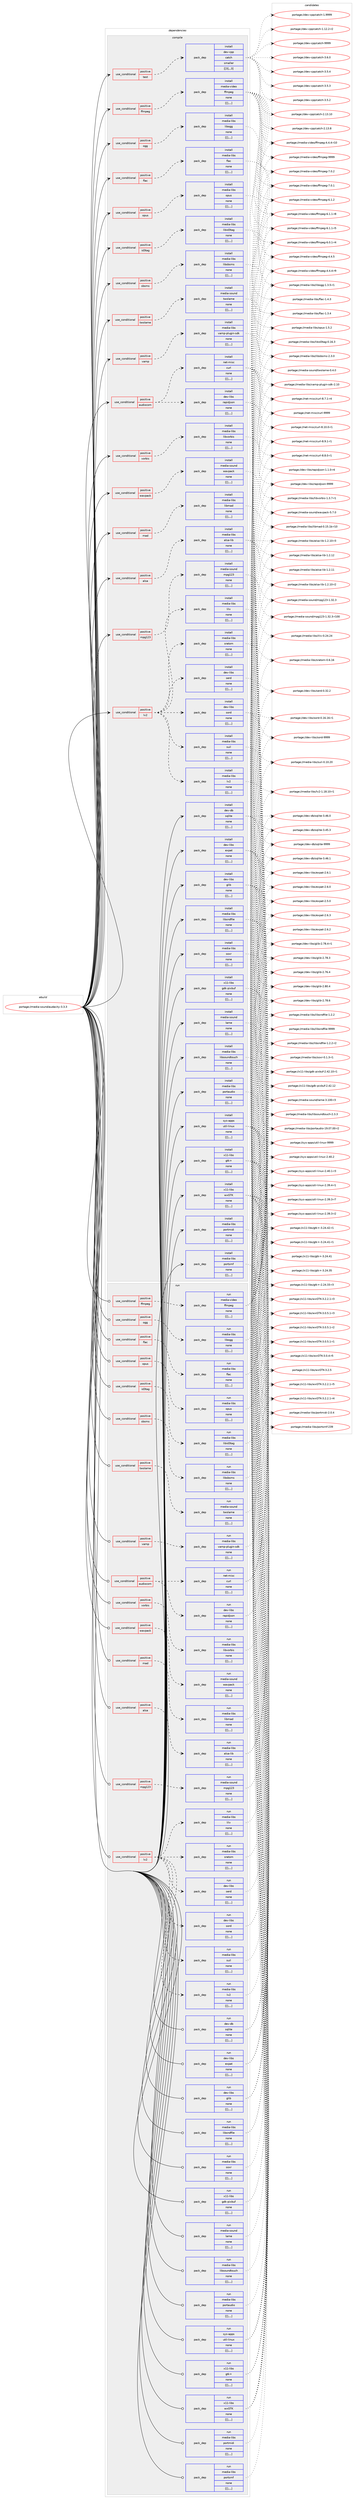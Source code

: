 digraph prolog {

# *************
# Graph options
# *************

newrank=true;
concentrate=true;
compound=true;
graph [rankdir=LR,fontname=Helvetica,fontsize=10,ranksep=1.5];#, ranksep=2.5, nodesep=0.2];
edge  [arrowhead=vee];
node  [fontname=Helvetica,fontsize=10];

# **********
# The ebuild
# **********

subgraph cluster_leftcol {
color=gray;
label=<<i>ebuild</i>>;
id [label="portage://media-sound/audacity-3.3.3", color=red, width=4, href="../media-sound/audacity-3.3.3.svg"];
}

# ****************
# The dependencies
# ****************

subgraph cluster_midcol {
color=gray;
label=<<i>dependencies</i>>;
subgraph cluster_compile {
fillcolor="#eeeeee";
style=filled;
label=<<i>compile</i>>;
subgraph cond82951 {
dependency329275 [label=<<TABLE BORDER="0" CELLBORDER="1" CELLSPACING="0" CELLPADDING="4"><TR><TD ROWSPAN="3" CELLPADDING="10">use_conditional</TD></TR><TR><TD>positive</TD></TR><TR><TD>alsa</TD></TR></TABLE>>, shape=none, color=red];
subgraph pack243735 {
dependency329276 [label=<<TABLE BORDER="0" CELLBORDER="1" CELLSPACING="0" CELLPADDING="4" WIDTH="220"><TR><TD ROWSPAN="6" CELLPADDING="30">pack_dep</TD></TR><TR><TD WIDTH="110">install</TD></TR><TR><TD>media-libs</TD></TR><TR><TD>alsa-lib</TD></TR><TR><TD>none</TD></TR><TR><TD>[[],,,,]</TD></TR></TABLE>>, shape=none, color=blue];
}
dependency329275:e -> dependency329276:w [weight=20,style="dashed",arrowhead="vee"];
}
id:e -> dependency329275:w [weight=20,style="solid",arrowhead="vee"];
subgraph cond82952 {
dependency329277 [label=<<TABLE BORDER="0" CELLBORDER="1" CELLSPACING="0" CELLPADDING="4"><TR><TD ROWSPAN="3" CELLPADDING="10">use_conditional</TD></TR><TR><TD>positive</TD></TR><TR><TD>audiocom</TD></TR></TABLE>>, shape=none, color=red];
subgraph pack243736 {
dependency329278 [label=<<TABLE BORDER="0" CELLBORDER="1" CELLSPACING="0" CELLPADDING="4" WIDTH="220"><TR><TD ROWSPAN="6" CELLPADDING="30">pack_dep</TD></TR><TR><TD WIDTH="110">install</TD></TR><TR><TD>dev-libs</TD></TR><TR><TD>rapidjson</TD></TR><TR><TD>none</TD></TR><TR><TD>[[],,,,]</TD></TR></TABLE>>, shape=none, color=blue];
}
dependency329277:e -> dependency329278:w [weight=20,style="dashed",arrowhead="vee"];
subgraph pack243737 {
dependency329279 [label=<<TABLE BORDER="0" CELLBORDER="1" CELLSPACING="0" CELLPADDING="4" WIDTH="220"><TR><TD ROWSPAN="6" CELLPADDING="30">pack_dep</TD></TR><TR><TD WIDTH="110">install</TD></TR><TR><TD>net-misc</TD></TR><TR><TD>curl</TD></TR><TR><TD>none</TD></TR><TR><TD>[[],,,,]</TD></TR></TABLE>>, shape=none, color=blue];
}
dependency329277:e -> dependency329279:w [weight=20,style="dashed",arrowhead="vee"];
}
id:e -> dependency329277:w [weight=20,style="solid",arrowhead="vee"];
subgraph cond82953 {
dependency329280 [label=<<TABLE BORDER="0" CELLBORDER="1" CELLSPACING="0" CELLPADDING="4"><TR><TD ROWSPAN="3" CELLPADDING="10">use_conditional</TD></TR><TR><TD>positive</TD></TR><TR><TD>ffmpeg</TD></TR></TABLE>>, shape=none, color=red];
subgraph pack243738 {
dependency329281 [label=<<TABLE BORDER="0" CELLBORDER="1" CELLSPACING="0" CELLPADDING="4" WIDTH="220"><TR><TD ROWSPAN="6" CELLPADDING="30">pack_dep</TD></TR><TR><TD WIDTH="110">install</TD></TR><TR><TD>media-video</TD></TR><TR><TD>ffmpeg</TD></TR><TR><TD>none</TD></TR><TR><TD>[[],,,,]</TD></TR></TABLE>>, shape=none, color=blue];
}
dependency329280:e -> dependency329281:w [weight=20,style="dashed",arrowhead="vee"];
}
id:e -> dependency329280:w [weight=20,style="solid",arrowhead="vee"];
subgraph cond82954 {
dependency329282 [label=<<TABLE BORDER="0" CELLBORDER="1" CELLSPACING="0" CELLPADDING="4"><TR><TD ROWSPAN="3" CELLPADDING="10">use_conditional</TD></TR><TR><TD>positive</TD></TR><TR><TD>flac</TD></TR></TABLE>>, shape=none, color=red];
subgraph pack243739 {
dependency329283 [label=<<TABLE BORDER="0" CELLBORDER="1" CELLSPACING="0" CELLPADDING="4" WIDTH="220"><TR><TD ROWSPAN="6" CELLPADDING="30">pack_dep</TD></TR><TR><TD WIDTH="110">install</TD></TR><TR><TD>media-libs</TD></TR><TR><TD>flac</TD></TR><TR><TD>none</TD></TR><TR><TD>[[],,,,]</TD></TR></TABLE>>, shape=none, color=blue];
}
dependency329282:e -> dependency329283:w [weight=20,style="dashed",arrowhead="vee"];
}
id:e -> dependency329282:w [weight=20,style="solid",arrowhead="vee"];
subgraph cond82955 {
dependency329284 [label=<<TABLE BORDER="0" CELLBORDER="1" CELLSPACING="0" CELLPADDING="4"><TR><TD ROWSPAN="3" CELLPADDING="10">use_conditional</TD></TR><TR><TD>positive</TD></TR><TR><TD>id3tag</TD></TR></TABLE>>, shape=none, color=red];
subgraph pack243740 {
dependency329285 [label=<<TABLE BORDER="0" CELLBORDER="1" CELLSPACING="0" CELLPADDING="4" WIDTH="220"><TR><TD ROWSPAN="6" CELLPADDING="30">pack_dep</TD></TR><TR><TD WIDTH="110">install</TD></TR><TR><TD>media-libs</TD></TR><TR><TD>libid3tag</TD></TR><TR><TD>none</TD></TR><TR><TD>[[],,,,]</TD></TR></TABLE>>, shape=none, color=blue];
}
dependency329284:e -> dependency329285:w [weight=20,style="dashed",arrowhead="vee"];
}
id:e -> dependency329284:w [weight=20,style="solid",arrowhead="vee"];
subgraph cond82956 {
dependency329286 [label=<<TABLE BORDER="0" CELLBORDER="1" CELLSPACING="0" CELLPADDING="4"><TR><TD ROWSPAN="3" CELLPADDING="10">use_conditional</TD></TR><TR><TD>positive</TD></TR><TR><TD>lv2</TD></TR></TABLE>>, shape=none, color=red];
subgraph pack243741 {
dependency329287 [label=<<TABLE BORDER="0" CELLBORDER="1" CELLSPACING="0" CELLPADDING="4" WIDTH="220"><TR><TD ROWSPAN="6" CELLPADDING="30">pack_dep</TD></TR><TR><TD WIDTH="110">install</TD></TR><TR><TD>dev-libs</TD></TR><TR><TD>serd</TD></TR><TR><TD>none</TD></TR><TR><TD>[[],,,,]</TD></TR></TABLE>>, shape=none, color=blue];
}
dependency329286:e -> dependency329287:w [weight=20,style="dashed",arrowhead="vee"];
subgraph pack243742 {
dependency329288 [label=<<TABLE BORDER="0" CELLBORDER="1" CELLSPACING="0" CELLPADDING="4" WIDTH="220"><TR><TD ROWSPAN="6" CELLPADDING="30">pack_dep</TD></TR><TR><TD WIDTH="110">install</TD></TR><TR><TD>dev-libs</TD></TR><TR><TD>sord</TD></TR><TR><TD>none</TD></TR><TR><TD>[[],,,,]</TD></TR></TABLE>>, shape=none, color=blue];
}
dependency329286:e -> dependency329288:w [weight=20,style="dashed",arrowhead="vee"];
subgraph pack243743 {
dependency329289 [label=<<TABLE BORDER="0" CELLBORDER="1" CELLSPACING="0" CELLPADDING="4" WIDTH="220"><TR><TD ROWSPAN="6" CELLPADDING="30">pack_dep</TD></TR><TR><TD WIDTH="110">install</TD></TR><TR><TD>media-libs</TD></TR><TR><TD>lilv</TD></TR><TR><TD>none</TD></TR><TR><TD>[[],,,,]</TD></TR></TABLE>>, shape=none, color=blue];
}
dependency329286:e -> dependency329289:w [weight=20,style="dashed",arrowhead="vee"];
subgraph pack243744 {
dependency329290 [label=<<TABLE BORDER="0" CELLBORDER="1" CELLSPACING="0" CELLPADDING="4" WIDTH="220"><TR><TD ROWSPAN="6" CELLPADDING="30">pack_dep</TD></TR><TR><TD WIDTH="110">install</TD></TR><TR><TD>media-libs</TD></TR><TR><TD>lv2</TD></TR><TR><TD>none</TD></TR><TR><TD>[[],,,,]</TD></TR></TABLE>>, shape=none, color=blue];
}
dependency329286:e -> dependency329290:w [weight=20,style="dashed",arrowhead="vee"];
subgraph pack243745 {
dependency329291 [label=<<TABLE BORDER="0" CELLBORDER="1" CELLSPACING="0" CELLPADDING="4" WIDTH="220"><TR><TD ROWSPAN="6" CELLPADDING="30">pack_dep</TD></TR><TR><TD WIDTH="110">install</TD></TR><TR><TD>media-libs</TD></TR><TR><TD>sratom</TD></TR><TR><TD>none</TD></TR><TR><TD>[[],,,,]</TD></TR></TABLE>>, shape=none, color=blue];
}
dependency329286:e -> dependency329291:w [weight=20,style="dashed",arrowhead="vee"];
subgraph pack243746 {
dependency329292 [label=<<TABLE BORDER="0" CELLBORDER="1" CELLSPACING="0" CELLPADDING="4" WIDTH="220"><TR><TD ROWSPAN="6" CELLPADDING="30">pack_dep</TD></TR><TR><TD WIDTH="110">install</TD></TR><TR><TD>media-libs</TD></TR><TR><TD>suil</TD></TR><TR><TD>none</TD></TR><TR><TD>[[],,,,]</TD></TR></TABLE>>, shape=none, color=blue];
}
dependency329286:e -> dependency329292:w [weight=20,style="dashed",arrowhead="vee"];
}
id:e -> dependency329286:w [weight=20,style="solid",arrowhead="vee"];
subgraph cond82957 {
dependency329293 [label=<<TABLE BORDER="0" CELLBORDER="1" CELLSPACING="0" CELLPADDING="4"><TR><TD ROWSPAN="3" CELLPADDING="10">use_conditional</TD></TR><TR><TD>positive</TD></TR><TR><TD>mad</TD></TR></TABLE>>, shape=none, color=red];
subgraph pack243747 {
dependency329294 [label=<<TABLE BORDER="0" CELLBORDER="1" CELLSPACING="0" CELLPADDING="4" WIDTH="220"><TR><TD ROWSPAN="6" CELLPADDING="30">pack_dep</TD></TR><TR><TD WIDTH="110">install</TD></TR><TR><TD>media-libs</TD></TR><TR><TD>libmad</TD></TR><TR><TD>none</TD></TR><TR><TD>[[],,,,]</TD></TR></TABLE>>, shape=none, color=blue];
}
dependency329293:e -> dependency329294:w [weight=20,style="dashed",arrowhead="vee"];
}
id:e -> dependency329293:w [weight=20,style="solid",arrowhead="vee"];
subgraph cond82958 {
dependency329295 [label=<<TABLE BORDER="0" CELLBORDER="1" CELLSPACING="0" CELLPADDING="4"><TR><TD ROWSPAN="3" CELLPADDING="10">use_conditional</TD></TR><TR><TD>positive</TD></TR><TR><TD>mpg123</TD></TR></TABLE>>, shape=none, color=red];
subgraph pack243748 {
dependency329296 [label=<<TABLE BORDER="0" CELLBORDER="1" CELLSPACING="0" CELLPADDING="4" WIDTH="220"><TR><TD ROWSPAN="6" CELLPADDING="30">pack_dep</TD></TR><TR><TD WIDTH="110">install</TD></TR><TR><TD>media-sound</TD></TR><TR><TD>mpg123</TD></TR><TR><TD>none</TD></TR><TR><TD>[[],,,,]</TD></TR></TABLE>>, shape=none, color=blue];
}
dependency329295:e -> dependency329296:w [weight=20,style="dashed",arrowhead="vee"];
}
id:e -> dependency329295:w [weight=20,style="solid",arrowhead="vee"];
subgraph cond82959 {
dependency329297 [label=<<TABLE BORDER="0" CELLBORDER="1" CELLSPACING="0" CELLPADDING="4"><TR><TD ROWSPAN="3" CELLPADDING="10">use_conditional</TD></TR><TR><TD>positive</TD></TR><TR><TD>ogg</TD></TR></TABLE>>, shape=none, color=red];
subgraph pack243749 {
dependency329298 [label=<<TABLE BORDER="0" CELLBORDER="1" CELLSPACING="0" CELLPADDING="4" WIDTH="220"><TR><TD ROWSPAN="6" CELLPADDING="30">pack_dep</TD></TR><TR><TD WIDTH="110">install</TD></TR><TR><TD>media-libs</TD></TR><TR><TD>libogg</TD></TR><TR><TD>none</TD></TR><TR><TD>[[],,,,]</TD></TR></TABLE>>, shape=none, color=blue];
}
dependency329297:e -> dependency329298:w [weight=20,style="dashed",arrowhead="vee"];
}
id:e -> dependency329297:w [weight=20,style="solid",arrowhead="vee"];
subgraph cond82960 {
dependency329299 [label=<<TABLE BORDER="0" CELLBORDER="1" CELLSPACING="0" CELLPADDING="4"><TR><TD ROWSPAN="3" CELLPADDING="10">use_conditional</TD></TR><TR><TD>positive</TD></TR><TR><TD>opus</TD></TR></TABLE>>, shape=none, color=red];
subgraph pack243750 {
dependency329300 [label=<<TABLE BORDER="0" CELLBORDER="1" CELLSPACING="0" CELLPADDING="4" WIDTH="220"><TR><TD ROWSPAN="6" CELLPADDING="30">pack_dep</TD></TR><TR><TD WIDTH="110">install</TD></TR><TR><TD>media-libs</TD></TR><TR><TD>opus</TD></TR><TR><TD>none</TD></TR><TR><TD>[[],,,,]</TD></TR></TABLE>>, shape=none, color=blue];
}
dependency329299:e -> dependency329300:w [weight=20,style="dashed",arrowhead="vee"];
}
id:e -> dependency329299:w [weight=20,style="solid",arrowhead="vee"];
subgraph cond82961 {
dependency329301 [label=<<TABLE BORDER="0" CELLBORDER="1" CELLSPACING="0" CELLPADDING="4"><TR><TD ROWSPAN="3" CELLPADDING="10">use_conditional</TD></TR><TR><TD>positive</TD></TR><TR><TD>sbsms</TD></TR></TABLE>>, shape=none, color=red];
subgraph pack243751 {
dependency329302 [label=<<TABLE BORDER="0" CELLBORDER="1" CELLSPACING="0" CELLPADDING="4" WIDTH="220"><TR><TD ROWSPAN="6" CELLPADDING="30">pack_dep</TD></TR><TR><TD WIDTH="110">install</TD></TR><TR><TD>media-libs</TD></TR><TR><TD>libsbsms</TD></TR><TR><TD>none</TD></TR><TR><TD>[[],,,,]</TD></TR></TABLE>>, shape=none, color=blue];
}
dependency329301:e -> dependency329302:w [weight=20,style="dashed",arrowhead="vee"];
}
id:e -> dependency329301:w [weight=20,style="solid",arrowhead="vee"];
subgraph cond82962 {
dependency329303 [label=<<TABLE BORDER="0" CELLBORDER="1" CELLSPACING="0" CELLPADDING="4"><TR><TD ROWSPAN="3" CELLPADDING="10">use_conditional</TD></TR><TR><TD>positive</TD></TR><TR><TD>test</TD></TR></TABLE>>, shape=none, color=red];
subgraph pack243752 {
dependency329304 [label=<<TABLE BORDER="0" CELLBORDER="1" CELLSPACING="0" CELLPADDING="4" WIDTH="220"><TR><TD ROWSPAN="6" CELLPADDING="30">pack_dep</TD></TR><TR><TD WIDTH="110">install</TD></TR><TR><TD>dev-cpp</TD></TR><TR><TD>catch</TD></TR><TR><TD>smaller</TD></TR><TR><TD>[[3],,,3]</TD></TR></TABLE>>, shape=none, color=blue];
}
dependency329303:e -> dependency329304:w [weight=20,style="dashed",arrowhead="vee"];
}
id:e -> dependency329303:w [weight=20,style="solid",arrowhead="vee"];
subgraph cond82963 {
dependency329305 [label=<<TABLE BORDER="0" CELLBORDER="1" CELLSPACING="0" CELLPADDING="4"><TR><TD ROWSPAN="3" CELLPADDING="10">use_conditional</TD></TR><TR><TD>positive</TD></TR><TR><TD>twolame</TD></TR></TABLE>>, shape=none, color=red];
subgraph pack243753 {
dependency329306 [label=<<TABLE BORDER="0" CELLBORDER="1" CELLSPACING="0" CELLPADDING="4" WIDTH="220"><TR><TD ROWSPAN="6" CELLPADDING="30">pack_dep</TD></TR><TR><TD WIDTH="110">install</TD></TR><TR><TD>media-sound</TD></TR><TR><TD>twolame</TD></TR><TR><TD>none</TD></TR><TR><TD>[[],,,,]</TD></TR></TABLE>>, shape=none, color=blue];
}
dependency329305:e -> dependency329306:w [weight=20,style="dashed",arrowhead="vee"];
}
id:e -> dependency329305:w [weight=20,style="solid",arrowhead="vee"];
subgraph cond82964 {
dependency329307 [label=<<TABLE BORDER="0" CELLBORDER="1" CELLSPACING="0" CELLPADDING="4"><TR><TD ROWSPAN="3" CELLPADDING="10">use_conditional</TD></TR><TR><TD>positive</TD></TR><TR><TD>vamp</TD></TR></TABLE>>, shape=none, color=red];
subgraph pack243754 {
dependency329308 [label=<<TABLE BORDER="0" CELLBORDER="1" CELLSPACING="0" CELLPADDING="4" WIDTH="220"><TR><TD ROWSPAN="6" CELLPADDING="30">pack_dep</TD></TR><TR><TD WIDTH="110">install</TD></TR><TR><TD>media-libs</TD></TR><TR><TD>vamp-plugin-sdk</TD></TR><TR><TD>none</TD></TR><TR><TD>[[],,,,]</TD></TR></TABLE>>, shape=none, color=blue];
}
dependency329307:e -> dependency329308:w [weight=20,style="dashed",arrowhead="vee"];
}
id:e -> dependency329307:w [weight=20,style="solid",arrowhead="vee"];
subgraph cond82965 {
dependency329309 [label=<<TABLE BORDER="0" CELLBORDER="1" CELLSPACING="0" CELLPADDING="4"><TR><TD ROWSPAN="3" CELLPADDING="10">use_conditional</TD></TR><TR><TD>positive</TD></TR><TR><TD>vorbis</TD></TR></TABLE>>, shape=none, color=red];
subgraph pack243755 {
dependency329310 [label=<<TABLE BORDER="0" CELLBORDER="1" CELLSPACING="0" CELLPADDING="4" WIDTH="220"><TR><TD ROWSPAN="6" CELLPADDING="30">pack_dep</TD></TR><TR><TD WIDTH="110">install</TD></TR><TR><TD>media-libs</TD></TR><TR><TD>libvorbis</TD></TR><TR><TD>none</TD></TR><TR><TD>[[],,,,]</TD></TR></TABLE>>, shape=none, color=blue];
}
dependency329309:e -> dependency329310:w [weight=20,style="dashed",arrowhead="vee"];
}
id:e -> dependency329309:w [weight=20,style="solid",arrowhead="vee"];
subgraph cond82966 {
dependency329311 [label=<<TABLE BORDER="0" CELLBORDER="1" CELLSPACING="0" CELLPADDING="4"><TR><TD ROWSPAN="3" CELLPADDING="10">use_conditional</TD></TR><TR><TD>positive</TD></TR><TR><TD>wavpack</TD></TR></TABLE>>, shape=none, color=red];
subgraph pack243756 {
dependency329312 [label=<<TABLE BORDER="0" CELLBORDER="1" CELLSPACING="0" CELLPADDING="4" WIDTH="220"><TR><TD ROWSPAN="6" CELLPADDING="30">pack_dep</TD></TR><TR><TD WIDTH="110">install</TD></TR><TR><TD>media-sound</TD></TR><TR><TD>wavpack</TD></TR><TR><TD>none</TD></TR><TR><TD>[[],,,,]</TD></TR></TABLE>>, shape=none, color=blue];
}
dependency329311:e -> dependency329312:w [weight=20,style="dashed",arrowhead="vee"];
}
id:e -> dependency329311:w [weight=20,style="solid",arrowhead="vee"];
subgraph pack243757 {
dependency329313 [label=<<TABLE BORDER="0" CELLBORDER="1" CELLSPACING="0" CELLPADDING="4" WIDTH="220"><TR><TD ROWSPAN="6" CELLPADDING="30">pack_dep</TD></TR><TR><TD WIDTH="110">install</TD></TR><TR><TD>dev-db</TD></TR><TR><TD>sqlite</TD></TR><TR><TD>none</TD></TR><TR><TD>[[],,,,]</TD></TR></TABLE>>, shape=none, color=blue];
}
id:e -> dependency329313:w [weight=20,style="solid",arrowhead="vee"];
subgraph pack243758 {
dependency329314 [label=<<TABLE BORDER="0" CELLBORDER="1" CELLSPACING="0" CELLPADDING="4" WIDTH="220"><TR><TD ROWSPAN="6" CELLPADDING="30">pack_dep</TD></TR><TR><TD WIDTH="110">install</TD></TR><TR><TD>dev-libs</TD></TR><TR><TD>expat</TD></TR><TR><TD>none</TD></TR><TR><TD>[[],,,,]</TD></TR></TABLE>>, shape=none, color=blue];
}
id:e -> dependency329314:w [weight=20,style="solid",arrowhead="vee"];
subgraph pack243759 {
dependency329315 [label=<<TABLE BORDER="0" CELLBORDER="1" CELLSPACING="0" CELLPADDING="4" WIDTH="220"><TR><TD ROWSPAN="6" CELLPADDING="30">pack_dep</TD></TR><TR><TD WIDTH="110">install</TD></TR><TR><TD>dev-libs</TD></TR><TR><TD>glib</TD></TR><TR><TD>none</TD></TR><TR><TD>[[],,,,]</TD></TR></TABLE>>, shape=none, color=blue];
}
id:e -> dependency329315:w [weight=20,style="solid",arrowhead="vee"];
subgraph pack243760 {
dependency329316 [label=<<TABLE BORDER="0" CELLBORDER="1" CELLSPACING="0" CELLPADDING="4" WIDTH="220"><TR><TD ROWSPAN="6" CELLPADDING="30">pack_dep</TD></TR><TR><TD WIDTH="110">install</TD></TR><TR><TD>media-libs</TD></TR><TR><TD>libsndfile</TD></TR><TR><TD>none</TD></TR><TR><TD>[[],,,,]</TD></TR></TABLE>>, shape=none, color=blue];
}
id:e -> dependency329316:w [weight=20,style="solid",arrowhead="vee"];
subgraph pack243761 {
dependency329317 [label=<<TABLE BORDER="0" CELLBORDER="1" CELLSPACING="0" CELLPADDING="4" WIDTH="220"><TR><TD ROWSPAN="6" CELLPADDING="30">pack_dep</TD></TR><TR><TD WIDTH="110">install</TD></TR><TR><TD>media-libs</TD></TR><TR><TD>libsoundtouch</TD></TR><TR><TD>none</TD></TR><TR><TD>[[],,,,]</TD></TR></TABLE>>, shape=none, color=blue];
}
id:e -> dependency329317:w [weight=20,style="solid",arrowhead="vee"];
subgraph pack243762 {
dependency329318 [label=<<TABLE BORDER="0" CELLBORDER="1" CELLSPACING="0" CELLPADDING="4" WIDTH="220"><TR><TD ROWSPAN="6" CELLPADDING="30">pack_dep</TD></TR><TR><TD WIDTH="110">install</TD></TR><TR><TD>media-libs</TD></TR><TR><TD>portaudio</TD></TR><TR><TD>none</TD></TR><TR><TD>[[],,,,]</TD></TR></TABLE>>, shape=none, color=blue];
}
id:e -> dependency329318:w [weight=20,style="solid",arrowhead="vee"];
subgraph pack243763 {
dependency329319 [label=<<TABLE BORDER="0" CELLBORDER="1" CELLSPACING="0" CELLPADDING="4" WIDTH="220"><TR><TD ROWSPAN="6" CELLPADDING="30">pack_dep</TD></TR><TR><TD WIDTH="110">install</TD></TR><TR><TD>media-libs</TD></TR><TR><TD>portmidi</TD></TR><TR><TD>none</TD></TR><TR><TD>[[],,,,]</TD></TR></TABLE>>, shape=none, color=blue];
}
id:e -> dependency329319:w [weight=20,style="solid",arrowhead="vee"];
subgraph pack243764 {
dependency329320 [label=<<TABLE BORDER="0" CELLBORDER="1" CELLSPACING="0" CELLPADDING="4" WIDTH="220"><TR><TD ROWSPAN="6" CELLPADDING="30">pack_dep</TD></TR><TR><TD WIDTH="110">install</TD></TR><TR><TD>media-libs</TD></TR><TR><TD>portsmf</TD></TR><TR><TD>none</TD></TR><TR><TD>[[],,,,]</TD></TR></TABLE>>, shape=none, color=blue];
}
id:e -> dependency329320:w [weight=20,style="solid",arrowhead="vee"];
subgraph pack243765 {
dependency329321 [label=<<TABLE BORDER="0" CELLBORDER="1" CELLSPACING="0" CELLPADDING="4" WIDTH="220"><TR><TD ROWSPAN="6" CELLPADDING="30">pack_dep</TD></TR><TR><TD WIDTH="110">install</TD></TR><TR><TD>media-libs</TD></TR><TR><TD>soxr</TD></TR><TR><TD>none</TD></TR><TR><TD>[[],,,,]</TD></TR></TABLE>>, shape=none, color=blue];
}
id:e -> dependency329321:w [weight=20,style="solid",arrowhead="vee"];
subgraph pack243766 {
dependency329322 [label=<<TABLE BORDER="0" CELLBORDER="1" CELLSPACING="0" CELLPADDING="4" WIDTH="220"><TR><TD ROWSPAN="6" CELLPADDING="30">pack_dep</TD></TR><TR><TD WIDTH="110">install</TD></TR><TR><TD>media-sound</TD></TR><TR><TD>lame</TD></TR><TR><TD>none</TD></TR><TR><TD>[[],,,,]</TD></TR></TABLE>>, shape=none, color=blue];
}
id:e -> dependency329322:w [weight=20,style="solid",arrowhead="vee"];
subgraph pack243767 {
dependency329323 [label=<<TABLE BORDER="0" CELLBORDER="1" CELLSPACING="0" CELLPADDING="4" WIDTH="220"><TR><TD ROWSPAN="6" CELLPADDING="30">pack_dep</TD></TR><TR><TD WIDTH="110">install</TD></TR><TR><TD>sys-apps</TD></TR><TR><TD>util-linux</TD></TR><TR><TD>none</TD></TR><TR><TD>[[],,,,]</TD></TR></TABLE>>, shape=none, color=blue];
}
id:e -> dependency329323:w [weight=20,style="solid",arrowhead="vee"];
subgraph pack243768 {
dependency329324 [label=<<TABLE BORDER="0" CELLBORDER="1" CELLSPACING="0" CELLPADDING="4" WIDTH="220"><TR><TD ROWSPAN="6" CELLPADDING="30">pack_dep</TD></TR><TR><TD WIDTH="110">install</TD></TR><TR><TD>x11-libs</TD></TR><TR><TD>gdk-pixbuf</TD></TR><TR><TD>none</TD></TR><TR><TD>[[],,,,]</TD></TR></TABLE>>, shape=none, color=blue];
}
id:e -> dependency329324:w [weight=20,style="solid",arrowhead="vee"];
subgraph pack243769 {
dependency329325 [label=<<TABLE BORDER="0" CELLBORDER="1" CELLSPACING="0" CELLPADDING="4" WIDTH="220"><TR><TD ROWSPAN="6" CELLPADDING="30">pack_dep</TD></TR><TR><TD WIDTH="110">install</TD></TR><TR><TD>x11-libs</TD></TR><TR><TD>gtk+</TD></TR><TR><TD>none</TD></TR><TR><TD>[[],,,,]</TD></TR></TABLE>>, shape=none, color=blue];
}
id:e -> dependency329325:w [weight=20,style="solid",arrowhead="vee"];
subgraph pack243770 {
dependency329326 [label=<<TABLE BORDER="0" CELLBORDER="1" CELLSPACING="0" CELLPADDING="4" WIDTH="220"><TR><TD ROWSPAN="6" CELLPADDING="30">pack_dep</TD></TR><TR><TD WIDTH="110">install</TD></TR><TR><TD>x11-libs</TD></TR><TR><TD>wxGTK</TD></TR><TR><TD>none</TD></TR><TR><TD>[[],,,,]</TD></TR></TABLE>>, shape=none, color=blue];
}
id:e -> dependency329326:w [weight=20,style="solid",arrowhead="vee"];
}
subgraph cluster_compileandrun {
fillcolor="#eeeeee";
style=filled;
label=<<i>compile and run</i>>;
}
subgraph cluster_run {
fillcolor="#eeeeee";
style=filled;
label=<<i>run</i>>;
subgraph cond82967 {
dependency329327 [label=<<TABLE BORDER="0" CELLBORDER="1" CELLSPACING="0" CELLPADDING="4"><TR><TD ROWSPAN="3" CELLPADDING="10">use_conditional</TD></TR><TR><TD>positive</TD></TR><TR><TD>alsa</TD></TR></TABLE>>, shape=none, color=red];
subgraph pack243771 {
dependency329328 [label=<<TABLE BORDER="0" CELLBORDER="1" CELLSPACING="0" CELLPADDING="4" WIDTH="220"><TR><TD ROWSPAN="6" CELLPADDING="30">pack_dep</TD></TR><TR><TD WIDTH="110">run</TD></TR><TR><TD>media-libs</TD></TR><TR><TD>alsa-lib</TD></TR><TR><TD>none</TD></TR><TR><TD>[[],,,,]</TD></TR></TABLE>>, shape=none, color=blue];
}
dependency329327:e -> dependency329328:w [weight=20,style="dashed",arrowhead="vee"];
}
id:e -> dependency329327:w [weight=20,style="solid",arrowhead="odot"];
subgraph cond82968 {
dependency329329 [label=<<TABLE BORDER="0" CELLBORDER="1" CELLSPACING="0" CELLPADDING="4"><TR><TD ROWSPAN="3" CELLPADDING="10">use_conditional</TD></TR><TR><TD>positive</TD></TR><TR><TD>audiocom</TD></TR></TABLE>>, shape=none, color=red];
subgraph pack243772 {
dependency329330 [label=<<TABLE BORDER="0" CELLBORDER="1" CELLSPACING="0" CELLPADDING="4" WIDTH="220"><TR><TD ROWSPAN="6" CELLPADDING="30">pack_dep</TD></TR><TR><TD WIDTH="110">run</TD></TR><TR><TD>dev-libs</TD></TR><TR><TD>rapidjson</TD></TR><TR><TD>none</TD></TR><TR><TD>[[],,,,]</TD></TR></TABLE>>, shape=none, color=blue];
}
dependency329329:e -> dependency329330:w [weight=20,style="dashed",arrowhead="vee"];
subgraph pack243773 {
dependency329331 [label=<<TABLE BORDER="0" CELLBORDER="1" CELLSPACING="0" CELLPADDING="4" WIDTH="220"><TR><TD ROWSPAN="6" CELLPADDING="30">pack_dep</TD></TR><TR><TD WIDTH="110">run</TD></TR><TR><TD>net-misc</TD></TR><TR><TD>curl</TD></TR><TR><TD>none</TD></TR><TR><TD>[[],,,,]</TD></TR></TABLE>>, shape=none, color=blue];
}
dependency329329:e -> dependency329331:w [weight=20,style="dashed",arrowhead="vee"];
}
id:e -> dependency329329:w [weight=20,style="solid",arrowhead="odot"];
subgraph cond82969 {
dependency329332 [label=<<TABLE BORDER="0" CELLBORDER="1" CELLSPACING="0" CELLPADDING="4"><TR><TD ROWSPAN="3" CELLPADDING="10">use_conditional</TD></TR><TR><TD>positive</TD></TR><TR><TD>ffmpeg</TD></TR></TABLE>>, shape=none, color=red];
subgraph pack243774 {
dependency329333 [label=<<TABLE BORDER="0" CELLBORDER="1" CELLSPACING="0" CELLPADDING="4" WIDTH="220"><TR><TD ROWSPAN="6" CELLPADDING="30">pack_dep</TD></TR><TR><TD WIDTH="110">run</TD></TR><TR><TD>media-video</TD></TR><TR><TD>ffmpeg</TD></TR><TR><TD>none</TD></TR><TR><TD>[[],,,,]</TD></TR></TABLE>>, shape=none, color=blue];
}
dependency329332:e -> dependency329333:w [weight=20,style="dashed",arrowhead="vee"];
}
id:e -> dependency329332:w [weight=20,style="solid",arrowhead="odot"];
subgraph cond82970 {
dependency329334 [label=<<TABLE BORDER="0" CELLBORDER="1" CELLSPACING="0" CELLPADDING="4"><TR><TD ROWSPAN="3" CELLPADDING="10">use_conditional</TD></TR><TR><TD>positive</TD></TR><TR><TD>flac</TD></TR></TABLE>>, shape=none, color=red];
subgraph pack243775 {
dependency329335 [label=<<TABLE BORDER="0" CELLBORDER="1" CELLSPACING="0" CELLPADDING="4" WIDTH="220"><TR><TD ROWSPAN="6" CELLPADDING="30">pack_dep</TD></TR><TR><TD WIDTH="110">run</TD></TR><TR><TD>media-libs</TD></TR><TR><TD>flac</TD></TR><TR><TD>none</TD></TR><TR><TD>[[],,,,]</TD></TR></TABLE>>, shape=none, color=blue];
}
dependency329334:e -> dependency329335:w [weight=20,style="dashed",arrowhead="vee"];
}
id:e -> dependency329334:w [weight=20,style="solid",arrowhead="odot"];
subgraph cond82971 {
dependency329336 [label=<<TABLE BORDER="0" CELLBORDER="1" CELLSPACING="0" CELLPADDING="4"><TR><TD ROWSPAN="3" CELLPADDING="10">use_conditional</TD></TR><TR><TD>positive</TD></TR><TR><TD>id3tag</TD></TR></TABLE>>, shape=none, color=red];
subgraph pack243776 {
dependency329337 [label=<<TABLE BORDER="0" CELLBORDER="1" CELLSPACING="0" CELLPADDING="4" WIDTH="220"><TR><TD ROWSPAN="6" CELLPADDING="30">pack_dep</TD></TR><TR><TD WIDTH="110">run</TD></TR><TR><TD>media-libs</TD></TR><TR><TD>libid3tag</TD></TR><TR><TD>none</TD></TR><TR><TD>[[],,,,]</TD></TR></TABLE>>, shape=none, color=blue];
}
dependency329336:e -> dependency329337:w [weight=20,style="dashed",arrowhead="vee"];
}
id:e -> dependency329336:w [weight=20,style="solid",arrowhead="odot"];
subgraph cond82972 {
dependency329338 [label=<<TABLE BORDER="0" CELLBORDER="1" CELLSPACING="0" CELLPADDING="4"><TR><TD ROWSPAN="3" CELLPADDING="10">use_conditional</TD></TR><TR><TD>positive</TD></TR><TR><TD>lv2</TD></TR></TABLE>>, shape=none, color=red];
subgraph pack243777 {
dependency329339 [label=<<TABLE BORDER="0" CELLBORDER="1" CELLSPACING="0" CELLPADDING="4" WIDTH="220"><TR><TD ROWSPAN="6" CELLPADDING="30">pack_dep</TD></TR><TR><TD WIDTH="110">run</TD></TR><TR><TD>dev-libs</TD></TR><TR><TD>serd</TD></TR><TR><TD>none</TD></TR><TR><TD>[[],,,,]</TD></TR></TABLE>>, shape=none, color=blue];
}
dependency329338:e -> dependency329339:w [weight=20,style="dashed",arrowhead="vee"];
subgraph pack243778 {
dependency329340 [label=<<TABLE BORDER="0" CELLBORDER="1" CELLSPACING="0" CELLPADDING="4" WIDTH="220"><TR><TD ROWSPAN="6" CELLPADDING="30">pack_dep</TD></TR><TR><TD WIDTH="110">run</TD></TR><TR><TD>dev-libs</TD></TR><TR><TD>sord</TD></TR><TR><TD>none</TD></TR><TR><TD>[[],,,,]</TD></TR></TABLE>>, shape=none, color=blue];
}
dependency329338:e -> dependency329340:w [weight=20,style="dashed",arrowhead="vee"];
subgraph pack243779 {
dependency329341 [label=<<TABLE BORDER="0" CELLBORDER="1" CELLSPACING="0" CELLPADDING="4" WIDTH="220"><TR><TD ROWSPAN="6" CELLPADDING="30">pack_dep</TD></TR><TR><TD WIDTH="110">run</TD></TR><TR><TD>media-libs</TD></TR><TR><TD>lilv</TD></TR><TR><TD>none</TD></TR><TR><TD>[[],,,,]</TD></TR></TABLE>>, shape=none, color=blue];
}
dependency329338:e -> dependency329341:w [weight=20,style="dashed",arrowhead="vee"];
subgraph pack243780 {
dependency329342 [label=<<TABLE BORDER="0" CELLBORDER="1" CELLSPACING="0" CELLPADDING="4" WIDTH="220"><TR><TD ROWSPAN="6" CELLPADDING="30">pack_dep</TD></TR><TR><TD WIDTH="110">run</TD></TR><TR><TD>media-libs</TD></TR><TR><TD>lv2</TD></TR><TR><TD>none</TD></TR><TR><TD>[[],,,,]</TD></TR></TABLE>>, shape=none, color=blue];
}
dependency329338:e -> dependency329342:w [weight=20,style="dashed",arrowhead="vee"];
subgraph pack243781 {
dependency329343 [label=<<TABLE BORDER="0" CELLBORDER="1" CELLSPACING="0" CELLPADDING="4" WIDTH="220"><TR><TD ROWSPAN="6" CELLPADDING="30">pack_dep</TD></TR><TR><TD WIDTH="110">run</TD></TR><TR><TD>media-libs</TD></TR><TR><TD>sratom</TD></TR><TR><TD>none</TD></TR><TR><TD>[[],,,,]</TD></TR></TABLE>>, shape=none, color=blue];
}
dependency329338:e -> dependency329343:w [weight=20,style="dashed",arrowhead="vee"];
subgraph pack243782 {
dependency329344 [label=<<TABLE BORDER="0" CELLBORDER="1" CELLSPACING="0" CELLPADDING="4" WIDTH="220"><TR><TD ROWSPAN="6" CELLPADDING="30">pack_dep</TD></TR><TR><TD WIDTH="110">run</TD></TR><TR><TD>media-libs</TD></TR><TR><TD>suil</TD></TR><TR><TD>none</TD></TR><TR><TD>[[],,,,]</TD></TR></TABLE>>, shape=none, color=blue];
}
dependency329338:e -> dependency329344:w [weight=20,style="dashed",arrowhead="vee"];
}
id:e -> dependency329338:w [weight=20,style="solid",arrowhead="odot"];
subgraph cond82973 {
dependency329345 [label=<<TABLE BORDER="0" CELLBORDER="1" CELLSPACING="0" CELLPADDING="4"><TR><TD ROWSPAN="3" CELLPADDING="10">use_conditional</TD></TR><TR><TD>positive</TD></TR><TR><TD>mad</TD></TR></TABLE>>, shape=none, color=red];
subgraph pack243783 {
dependency329346 [label=<<TABLE BORDER="0" CELLBORDER="1" CELLSPACING="0" CELLPADDING="4" WIDTH="220"><TR><TD ROWSPAN="6" CELLPADDING="30">pack_dep</TD></TR><TR><TD WIDTH="110">run</TD></TR><TR><TD>media-libs</TD></TR><TR><TD>libmad</TD></TR><TR><TD>none</TD></TR><TR><TD>[[],,,,]</TD></TR></TABLE>>, shape=none, color=blue];
}
dependency329345:e -> dependency329346:w [weight=20,style="dashed",arrowhead="vee"];
}
id:e -> dependency329345:w [weight=20,style="solid",arrowhead="odot"];
subgraph cond82974 {
dependency329347 [label=<<TABLE BORDER="0" CELLBORDER="1" CELLSPACING="0" CELLPADDING="4"><TR><TD ROWSPAN="3" CELLPADDING="10">use_conditional</TD></TR><TR><TD>positive</TD></TR><TR><TD>mpg123</TD></TR></TABLE>>, shape=none, color=red];
subgraph pack243784 {
dependency329348 [label=<<TABLE BORDER="0" CELLBORDER="1" CELLSPACING="0" CELLPADDING="4" WIDTH="220"><TR><TD ROWSPAN="6" CELLPADDING="30">pack_dep</TD></TR><TR><TD WIDTH="110">run</TD></TR><TR><TD>media-sound</TD></TR><TR><TD>mpg123</TD></TR><TR><TD>none</TD></TR><TR><TD>[[],,,,]</TD></TR></TABLE>>, shape=none, color=blue];
}
dependency329347:e -> dependency329348:w [weight=20,style="dashed",arrowhead="vee"];
}
id:e -> dependency329347:w [weight=20,style="solid",arrowhead="odot"];
subgraph cond82975 {
dependency329349 [label=<<TABLE BORDER="0" CELLBORDER="1" CELLSPACING="0" CELLPADDING="4"><TR><TD ROWSPAN="3" CELLPADDING="10">use_conditional</TD></TR><TR><TD>positive</TD></TR><TR><TD>ogg</TD></TR></TABLE>>, shape=none, color=red];
subgraph pack243785 {
dependency329350 [label=<<TABLE BORDER="0" CELLBORDER="1" CELLSPACING="0" CELLPADDING="4" WIDTH="220"><TR><TD ROWSPAN="6" CELLPADDING="30">pack_dep</TD></TR><TR><TD WIDTH="110">run</TD></TR><TR><TD>media-libs</TD></TR><TR><TD>libogg</TD></TR><TR><TD>none</TD></TR><TR><TD>[[],,,,]</TD></TR></TABLE>>, shape=none, color=blue];
}
dependency329349:e -> dependency329350:w [weight=20,style="dashed",arrowhead="vee"];
}
id:e -> dependency329349:w [weight=20,style="solid",arrowhead="odot"];
subgraph cond82976 {
dependency329351 [label=<<TABLE BORDER="0" CELLBORDER="1" CELLSPACING="0" CELLPADDING="4"><TR><TD ROWSPAN="3" CELLPADDING="10">use_conditional</TD></TR><TR><TD>positive</TD></TR><TR><TD>opus</TD></TR></TABLE>>, shape=none, color=red];
subgraph pack243786 {
dependency329352 [label=<<TABLE BORDER="0" CELLBORDER="1" CELLSPACING="0" CELLPADDING="4" WIDTH="220"><TR><TD ROWSPAN="6" CELLPADDING="30">pack_dep</TD></TR><TR><TD WIDTH="110">run</TD></TR><TR><TD>media-libs</TD></TR><TR><TD>opus</TD></TR><TR><TD>none</TD></TR><TR><TD>[[],,,,]</TD></TR></TABLE>>, shape=none, color=blue];
}
dependency329351:e -> dependency329352:w [weight=20,style="dashed",arrowhead="vee"];
}
id:e -> dependency329351:w [weight=20,style="solid",arrowhead="odot"];
subgraph cond82977 {
dependency329353 [label=<<TABLE BORDER="0" CELLBORDER="1" CELLSPACING="0" CELLPADDING="4"><TR><TD ROWSPAN="3" CELLPADDING="10">use_conditional</TD></TR><TR><TD>positive</TD></TR><TR><TD>sbsms</TD></TR></TABLE>>, shape=none, color=red];
subgraph pack243787 {
dependency329354 [label=<<TABLE BORDER="0" CELLBORDER="1" CELLSPACING="0" CELLPADDING="4" WIDTH="220"><TR><TD ROWSPAN="6" CELLPADDING="30">pack_dep</TD></TR><TR><TD WIDTH="110">run</TD></TR><TR><TD>media-libs</TD></TR><TR><TD>libsbsms</TD></TR><TR><TD>none</TD></TR><TR><TD>[[],,,,]</TD></TR></TABLE>>, shape=none, color=blue];
}
dependency329353:e -> dependency329354:w [weight=20,style="dashed",arrowhead="vee"];
}
id:e -> dependency329353:w [weight=20,style="solid",arrowhead="odot"];
subgraph cond82978 {
dependency329355 [label=<<TABLE BORDER="0" CELLBORDER="1" CELLSPACING="0" CELLPADDING="4"><TR><TD ROWSPAN="3" CELLPADDING="10">use_conditional</TD></TR><TR><TD>positive</TD></TR><TR><TD>twolame</TD></TR></TABLE>>, shape=none, color=red];
subgraph pack243788 {
dependency329356 [label=<<TABLE BORDER="0" CELLBORDER="1" CELLSPACING="0" CELLPADDING="4" WIDTH="220"><TR><TD ROWSPAN="6" CELLPADDING="30">pack_dep</TD></TR><TR><TD WIDTH="110">run</TD></TR><TR><TD>media-sound</TD></TR><TR><TD>twolame</TD></TR><TR><TD>none</TD></TR><TR><TD>[[],,,,]</TD></TR></TABLE>>, shape=none, color=blue];
}
dependency329355:e -> dependency329356:w [weight=20,style="dashed",arrowhead="vee"];
}
id:e -> dependency329355:w [weight=20,style="solid",arrowhead="odot"];
subgraph cond82979 {
dependency329357 [label=<<TABLE BORDER="0" CELLBORDER="1" CELLSPACING="0" CELLPADDING="4"><TR><TD ROWSPAN="3" CELLPADDING="10">use_conditional</TD></TR><TR><TD>positive</TD></TR><TR><TD>vamp</TD></TR></TABLE>>, shape=none, color=red];
subgraph pack243789 {
dependency329358 [label=<<TABLE BORDER="0" CELLBORDER="1" CELLSPACING="0" CELLPADDING="4" WIDTH="220"><TR><TD ROWSPAN="6" CELLPADDING="30">pack_dep</TD></TR><TR><TD WIDTH="110">run</TD></TR><TR><TD>media-libs</TD></TR><TR><TD>vamp-plugin-sdk</TD></TR><TR><TD>none</TD></TR><TR><TD>[[],,,,]</TD></TR></TABLE>>, shape=none, color=blue];
}
dependency329357:e -> dependency329358:w [weight=20,style="dashed",arrowhead="vee"];
}
id:e -> dependency329357:w [weight=20,style="solid",arrowhead="odot"];
subgraph cond82980 {
dependency329359 [label=<<TABLE BORDER="0" CELLBORDER="1" CELLSPACING="0" CELLPADDING="4"><TR><TD ROWSPAN="3" CELLPADDING="10">use_conditional</TD></TR><TR><TD>positive</TD></TR><TR><TD>vorbis</TD></TR></TABLE>>, shape=none, color=red];
subgraph pack243790 {
dependency329360 [label=<<TABLE BORDER="0" CELLBORDER="1" CELLSPACING="0" CELLPADDING="4" WIDTH="220"><TR><TD ROWSPAN="6" CELLPADDING="30">pack_dep</TD></TR><TR><TD WIDTH="110">run</TD></TR><TR><TD>media-libs</TD></TR><TR><TD>libvorbis</TD></TR><TR><TD>none</TD></TR><TR><TD>[[],,,,]</TD></TR></TABLE>>, shape=none, color=blue];
}
dependency329359:e -> dependency329360:w [weight=20,style="dashed",arrowhead="vee"];
}
id:e -> dependency329359:w [weight=20,style="solid",arrowhead="odot"];
subgraph cond82981 {
dependency329361 [label=<<TABLE BORDER="0" CELLBORDER="1" CELLSPACING="0" CELLPADDING="4"><TR><TD ROWSPAN="3" CELLPADDING="10">use_conditional</TD></TR><TR><TD>positive</TD></TR><TR><TD>wavpack</TD></TR></TABLE>>, shape=none, color=red];
subgraph pack243791 {
dependency329362 [label=<<TABLE BORDER="0" CELLBORDER="1" CELLSPACING="0" CELLPADDING="4" WIDTH="220"><TR><TD ROWSPAN="6" CELLPADDING="30">pack_dep</TD></TR><TR><TD WIDTH="110">run</TD></TR><TR><TD>media-sound</TD></TR><TR><TD>wavpack</TD></TR><TR><TD>none</TD></TR><TR><TD>[[],,,,]</TD></TR></TABLE>>, shape=none, color=blue];
}
dependency329361:e -> dependency329362:w [weight=20,style="dashed",arrowhead="vee"];
}
id:e -> dependency329361:w [weight=20,style="solid",arrowhead="odot"];
subgraph pack243792 {
dependency329363 [label=<<TABLE BORDER="0" CELLBORDER="1" CELLSPACING="0" CELLPADDING="4" WIDTH="220"><TR><TD ROWSPAN="6" CELLPADDING="30">pack_dep</TD></TR><TR><TD WIDTH="110">run</TD></TR><TR><TD>dev-db</TD></TR><TR><TD>sqlite</TD></TR><TR><TD>none</TD></TR><TR><TD>[[],,,,]</TD></TR></TABLE>>, shape=none, color=blue];
}
id:e -> dependency329363:w [weight=20,style="solid",arrowhead="odot"];
subgraph pack243793 {
dependency329364 [label=<<TABLE BORDER="0" CELLBORDER="1" CELLSPACING="0" CELLPADDING="4" WIDTH="220"><TR><TD ROWSPAN="6" CELLPADDING="30">pack_dep</TD></TR><TR><TD WIDTH="110">run</TD></TR><TR><TD>dev-libs</TD></TR><TR><TD>expat</TD></TR><TR><TD>none</TD></TR><TR><TD>[[],,,,]</TD></TR></TABLE>>, shape=none, color=blue];
}
id:e -> dependency329364:w [weight=20,style="solid",arrowhead="odot"];
subgraph pack243794 {
dependency329365 [label=<<TABLE BORDER="0" CELLBORDER="1" CELLSPACING="0" CELLPADDING="4" WIDTH="220"><TR><TD ROWSPAN="6" CELLPADDING="30">pack_dep</TD></TR><TR><TD WIDTH="110">run</TD></TR><TR><TD>dev-libs</TD></TR><TR><TD>glib</TD></TR><TR><TD>none</TD></TR><TR><TD>[[],,,,]</TD></TR></TABLE>>, shape=none, color=blue];
}
id:e -> dependency329365:w [weight=20,style="solid",arrowhead="odot"];
subgraph pack243795 {
dependency329366 [label=<<TABLE BORDER="0" CELLBORDER="1" CELLSPACING="0" CELLPADDING="4" WIDTH="220"><TR><TD ROWSPAN="6" CELLPADDING="30">pack_dep</TD></TR><TR><TD WIDTH="110">run</TD></TR><TR><TD>media-libs</TD></TR><TR><TD>libsndfile</TD></TR><TR><TD>none</TD></TR><TR><TD>[[],,,,]</TD></TR></TABLE>>, shape=none, color=blue];
}
id:e -> dependency329366:w [weight=20,style="solid",arrowhead="odot"];
subgraph pack243796 {
dependency329367 [label=<<TABLE BORDER="0" CELLBORDER="1" CELLSPACING="0" CELLPADDING="4" WIDTH="220"><TR><TD ROWSPAN="6" CELLPADDING="30">pack_dep</TD></TR><TR><TD WIDTH="110">run</TD></TR><TR><TD>media-libs</TD></TR><TR><TD>libsoundtouch</TD></TR><TR><TD>none</TD></TR><TR><TD>[[],,,,]</TD></TR></TABLE>>, shape=none, color=blue];
}
id:e -> dependency329367:w [weight=20,style="solid",arrowhead="odot"];
subgraph pack243797 {
dependency329368 [label=<<TABLE BORDER="0" CELLBORDER="1" CELLSPACING="0" CELLPADDING="4" WIDTH="220"><TR><TD ROWSPAN="6" CELLPADDING="30">pack_dep</TD></TR><TR><TD WIDTH="110">run</TD></TR><TR><TD>media-libs</TD></TR><TR><TD>portaudio</TD></TR><TR><TD>none</TD></TR><TR><TD>[[],,,,]</TD></TR></TABLE>>, shape=none, color=blue];
}
id:e -> dependency329368:w [weight=20,style="solid",arrowhead="odot"];
subgraph pack243798 {
dependency329369 [label=<<TABLE BORDER="0" CELLBORDER="1" CELLSPACING="0" CELLPADDING="4" WIDTH="220"><TR><TD ROWSPAN="6" CELLPADDING="30">pack_dep</TD></TR><TR><TD WIDTH="110">run</TD></TR><TR><TD>media-libs</TD></TR><TR><TD>portmidi</TD></TR><TR><TD>none</TD></TR><TR><TD>[[],,,,]</TD></TR></TABLE>>, shape=none, color=blue];
}
id:e -> dependency329369:w [weight=20,style="solid",arrowhead="odot"];
subgraph pack243799 {
dependency329370 [label=<<TABLE BORDER="0" CELLBORDER="1" CELLSPACING="0" CELLPADDING="4" WIDTH="220"><TR><TD ROWSPAN="6" CELLPADDING="30">pack_dep</TD></TR><TR><TD WIDTH="110">run</TD></TR><TR><TD>media-libs</TD></TR><TR><TD>portsmf</TD></TR><TR><TD>none</TD></TR><TR><TD>[[],,,,]</TD></TR></TABLE>>, shape=none, color=blue];
}
id:e -> dependency329370:w [weight=20,style="solid",arrowhead="odot"];
subgraph pack243800 {
dependency329371 [label=<<TABLE BORDER="0" CELLBORDER="1" CELLSPACING="0" CELLPADDING="4" WIDTH="220"><TR><TD ROWSPAN="6" CELLPADDING="30">pack_dep</TD></TR><TR><TD WIDTH="110">run</TD></TR><TR><TD>media-libs</TD></TR><TR><TD>soxr</TD></TR><TR><TD>none</TD></TR><TR><TD>[[],,,,]</TD></TR></TABLE>>, shape=none, color=blue];
}
id:e -> dependency329371:w [weight=20,style="solid",arrowhead="odot"];
subgraph pack243801 {
dependency329372 [label=<<TABLE BORDER="0" CELLBORDER="1" CELLSPACING="0" CELLPADDING="4" WIDTH="220"><TR><TD ROWSPAN="6" CELLPADDING="30">pack_dep</TD></TR><TR><TD WIDTH="110">run</TD></TR><TR><TD>media-sound</TD></TR><TR><TD>lame</TD></TR><TR><TD>none</TD></TR><TR><TD>[[],,,,]</TD></TR></TABLE>>, shape=none, color=blue];
}
id:e -> dependency329372:w [weight=20,style="solid",arrowhead="odot"];
subgraph pack243802 {
dependency329373 [label=<<TABLE BORDER="0" CELLBORDER="1" CELLSPACING="0" CELLPADDING="4" WIDTH="220"><TR><TD ROWSPAN="6" CELLPADDING="30">pack_dep</TD></TR><TR><TD WIDTH="110">run</TD></TR><TR><TD>sys-apps</TD></TR><TR><TD>util-linux</TD></TR><TR><TD>none</TD></TR><TR><TD>[[],,,,]</TD></TR></TABLE>>, shape=none, color=blue];
}
id:e -> dependency329373:w [weight=20,style="solid",arrowhead="odot"];
subgraph pack243803 {
dependency329374 [label=<<TABLE BORDER="0" CELLBORDER="1" CELLSPACING="0" CELLPADDING="4" WIDTH="220"><TR><TD ROWSPAN="6" CELLPADDING="30">pack_dep</TD></TR><TR><TD WIDTH="110">run</TD></TR><TR><TD>x11-libs</TD></TR><TR><TD>gdk-pixbuf</TD></TR><TR><TD>none</TD></TR><TR><TD>[[],,,,]</TD></TR></TABLE>>, shape=none, color=blue];
}
id:e -> dependency329374:w [weight=20,style="solid",arrowhead="odot"];
subgraph pack243804 {
dependency329375 [label=<<TABLE BORDER="0" CELLBORDER="1" CELLSPACING="0" CELLPADDING="4" WIDTH="220"><TR><TD ROWSPAN="6" CELLPADDING="30">pack_dep</TD></TR><TR><TD WIDTH="110">run</TD></TR><TR><TD>x11-libs</TD></TR><TR><TD>gtk+</TD></TR><TR><TD>none</TD></TR><TR><TD>[[],,,,]</TD></TR></TABLE>>, shape=none, color=blue];
}
id:e -> dependency329375:w [weight=20,style="solid",arrowhead="odot"];
subgraph pack243805 {
dependency329376 [label=<<TABLE BORDER="0" CELLBORDER="1" CELLSPACING="0" CELLPADDING="4" WIDTH="220"><TR><TD ROWSPAN="6" CELLPADDING="30">pack_dep</TD></TR><TR><TD WIDTH="110">run</TD></TR><TR><TD>x11-libs</TD></TR><TR><TD>wxGTK</TD></TR><TR><TD>none</TD></TR><TR><TD>[[],,,,]</TD></TR></TABLE>>, shape=none, color=blue];
}
id:e -> dependency329376:w [weight=20,style="solid",arrowhead="odot"];
}
}

# **************
# The candidates
# **************

subgraph cluster_choices {
rank=same;
color=gray;
label=<<i>candidates</i>>;

subgraph choice243735 {
color=black;
nodesep=1;
choice109101100105974510810598115479710811597451081059845494650464950 [label="portage://media-libs/alsa-lib-1.2.12", color=red, width=4,href="../media-libs/alsa-lib-1.2.12.svg"];
choice109101100105974510810598115479710811597451081059845494650464949 [label="portage://media-libs/alsa-lib-1.2.11", color=red, width=4,href="../media-libs/alsa-lib-1.2.11.svg"];
choice1091011001059745108105981154797108115974510810598454946504649484511451 [label="portage://media-libs/alsa-lib-1.2.10-r3", color=red, width=4,href="../media-libs/alsa-lib-1.2.10-r3.svg"];
choice1091011001059745108105981154797108115974510810598454946504649484511450 [label="portage://media-libs/alsa-lib-1.2.10-r2", color=red, width=4,href="../media-libs/alsa-lib-1.2.10-r2.svg"];
dependency329276:e -> choice109101100105974510810598115479710811597451081059845494650464950:w [style=dotted,weight="100"];
dependency329276:e -> choice109101100105974510810598115479710811597451081059845494650464949:w [style=dotted,weight="100"];
dependency329276:e -> choice1091011001059745108105981154797108115974510810598454946504649484511451:w [style=dotted,weight="100"];
dependency329276:e -> choice1091011001059745108105981154797108115974510810598454946504649484511450:w [style=dotted,weight="100"];
}
subgraph choice243736 {
color=black;
nodesep=1;
choice100101118451081059811547114971121051001061151111104557575757 [label="portage://dev-libs/rapidjson-9999", color=red, width=4,href="../dev-libs/rapidjson-9999.svg"];
choice100101118451081059811547114971121051001061151111104549464946484511452 [label="portage://dev-libs/rapidjson-1.1.0-r4", color=red, width=4,href="../dev-libs/rapidjson-1.1.0-r4.svg"];
dependency329278:e -> choice100101118451081059811547114971121051001061151111104557575757:w [style=dotted,weight="100"];
dependency329278:e -> choice100101118451081059811547114971121051001061151111104549464946484511452:w [style=dotted,weight="100"];
}
subgraph choice243737 {
color=black;
nodesep=1;
choice110101116451091051159947991171141084557575757 [label="portage://net-misc/curl-9999", color=red, width=4,href="../net-misc/curl-9999.svg"];
choice11010111645109105115994799117114108455646494846484511449 [label="portage://net-misc/curl-8.10.0-r1", color=red, width=4,href="../net-misc/curl-8.10.0-r1.svg"];
choice110101116451091051159947991171141084556465746494511449 [label="portage://net-misc/curl-8.9.1-r1", color=red, width=4,href="../net-misc/curl-8.9.1-r1.svg"];
choice110101116451091051159947991171141084556465646484511449 [label="portage://net-misc/curl-8.8.0-r1", color=red, width=4,href="../net-misc/curl-8.8.0-r1.svg"];
choice110101116451091051159947991171141084556465546494511452 [label="portage://net-misc/curl-8.7.1-r4", color=red, width=4,href="../net-misc/curl-8.7.1-r4.svg"];
dependency329279:e -> choice110101116451091051159947991171141084557575757:w [style=dotted,weight="100"];
dependency329279:e -> choice11010111645109105115994799117114108455646494846484511449:w [style=dotted,weight="100"];
dependency329279:e -> choice110101116451091051159947991171141084556465746494511449:w [style=dotted,weight="100"];
dependency329279:e -> choice110101116451091051159947991171141084556465646484511449:w [style=dotted,weight="100"];
dependency329279:e -> choice110101116451091051159947991171141084556465546494511452:w [style=dotted,weight="100"];
}
subgraph choice243738 {
color=black;
nodesep=1;
choice1091011001059745118105100101111471021021091121011034557575757 [label="portage://media-video/ffmpeg-9999", color=red, width=4,href="../media-video/ffmpeg-9999.svg"];
choice109101100105974511810510010111147102102109112101103455546484650 [label="portage://media-video/ffmpeg-7.0.2", color=red, width=4,href="../media-video/ffmpeg-7.0.2.svg"];
choice109101100105974511810510010111147102102109112101103455546484649 [label="portage://media-video/ffmpeg-7.0.1", color=red, width=4,href="../media-video/ffmpeg-7.0.1.svg"];
choice109101100105974511810510010111147102102109112101103455446494650 [label="portage://media-video/ffmpeg-6.1.2", color=red, width=4,href="../media-video/ffmpeg-6.1.2.svg"];
choice1091011001059745118105100101111471021021091121011034554464946494511456 [label="portage://media-video/ffmpeg-6.1.1-r8", color=red, width=4,href="../media-video/ffmpeg-6.1.1-r8.svg"];
choice1091011001059745118105100101111471021021091121011034554464946494511453 [label="portage://media-video/ffmpeg-6.1.1-r5", color=red, width=4,href="../media-video/ffmpeg-6.1.1-r5.svg"];
choice1091011001059745118105100101111471021021091121011034554464846494511452 [label="portage://media-video/ffmpeg-6.0.1-r4", color=red, width=4,href="../media-video/ffmpeg-6.0.1-r4.svg"];
choice109101100105974511810510010111147102102109112101103455246524653 [label="portage://media-video/ffmpeg-4.4.5", color=red, width=4,href="../media-video/ffmpeg-4.4.5.svg"];
choice1091011001059745118105100101111471021021091121011034552465246524511457 [label="portage://media-video/ffmpeg-4.4.4-r9", color=red, width=4,href="../media-video/ffmpeg-4.4.4-r9.svg"];
choice109101100105974511810510010111147102102109112101103455246524652451144948 [label="portage://media-video/ffmpeg-4.4.4-r10", color=red, width=4,href="../media-video/ffmpeg-4.4.4-r10.svg"];
dependency329281:e -> choice1091011001059745118105100101111471021021091121011034557575757:w [style=dotted,weight="100"];
dependency329281:e -> choice109101100105974511810510010111147102102109112101103455546484650:w [style=dotted,weight="100"];
dependency329281:e -> choice109101100105974511810510010111147102102109112101103455546484649:w [style=dotted,weight="100"];
dependency329281:e -> choice109101100105974511810510010111147102102109112101103455446494650:w [style=dotted,weight="100"];
dependency329281:e -> choice1091011001059745118105100101111471021021091121011034554464946494511456:w [style=dotted,weight="100"];
dependency329281:e -> choice1091011001059745118105100101111471021021091121011034554464946494511453:w [style=dotted,weight="100"];
dependency329281:e -> choice1091011001059745118105100101111471021021091121011034554464846494511452:w [style=dotted,weight="100"];
dependency329281:e -> choice109101100105974511810510010111147102102109112101103455246524653:w [style=dotted,weight="100"];
dependency329281:e -> choice1091011001059745118105100101111471021021091121011034552465246524511457:w [style=dotted,weight="100"];
dependency329281:e -> choice109101100105974511810510010111147102102109112101103455246524652451144948:w [style=dotted,weight="100"];
}
subgraph choice243739 {
color=black;
nodesep=1;
choice109101100105974510810598115471021089799454946524651 [label="portage://media-libs/flac-1.4.3", color=red, width=4,href="../media-libs/flac-1.4.3.svg"];
choice109101100105974510810598115471021089799454946514652 [label="portage://media-libs/flac-1.3.4", color=red, width=4,href="../media-libs/flac-1.3.4.svg"];
dependency329283:e -> choice109101100105974510810598115471021089799454946524651:w [style=dotted,weight="100"];
dependency329283:e -> choice109101100105974510810598115471021089799454946514652:w [style=dotted,weight="100"];
}
subgraph choice243740 {
color=black;
nodesep=1;
choice1091011001059745108105981154710810598105100511169710345484649544651 [label="portage://media-libs/libid3tag-0.16.3", color=red, width=4,href="../media-libs/libid3tag-0.16.3.svg"];
dependency329285:e -> choice1091011001059745108105981154710810598105100511169710345484649544651:w [style=dotted,weight="100"];
}
subgraph choice243741 {
color=black;
nodesep=1;
choice10010111845108105981154711510111410045484651504650 [label="portage://dev-libs/serd-0.32.2", color=red, width=4,href="../dev-libs/serd-0.32.2.svg"];
dependency329287:e -> choice10010111845108105981154711510111410045484651504650:w [style=dotted,weight="100"];
}
subgraph choice243742 {
color=black;
nodesep=1;
choice1001011184510810598115471151111141004557575757 [label="portage://dev-libs/sord-9999", color=red, width=4,href="../dev-libs/sord-9999.svg"];
choice10010111845108105981154711511111410045484649544649544511449 [label="portage://dev-libs/sord-0.16.16-r1", color=red, width=4,href="../dev-libs/sord-0.16.16-r1.svg"];
dependency329288:e -> choice1001011184510810598115471151111141004557575757:w [style=dotted,weight="100"];
dependency329288:e -> choice10010111845108105981154711511111410045484649544649544511449:w [style=dotted,weight="100"];
}
subgraph choice243743 {
color=black;
nodesep=1;
choice109101100105974510810598115471081051081184548465052465052 [label="portage://media-libs/lilv-0.24.24", color=red, width=4,href="../media-libs/lilv-0.24.24.svg"];
dependency329289:e -> choice109101100105974510810598115471081051081184548465052465052:w [style=dotted,weight="100"];
}
subgraph choice243744 {
color=black;
nodesep=1;
choice109101100105974510810598115471081185045494649564649484511449 [label="portage://media-libs/lv2-1.18.10-r1", color=red, width=4,href="../media-libs/lv2-1.18.10-r1.svg"];
dependency329290:e -> choice109101100105974510810598115471081185045494649564649484511449:w [style=dotted,weight="100"];
}
subgraph choice243745 {
color=black;
nodesep=1;
choice109101100105974510810598115471151149711611110945484654464954 [label="portage://media-libs/sratom-0.6.16", color=red, width=4,href="../media-libs/sratom-0.6.16.svg"];
dependency329291:e -> choice109101100105974510810598115471151149711611110945484654464954:w [style=dotted,weight="100"];
}
subgraph choice243746 {
color=black;
nodesep=1;
choice109101100105974510810598115471151171051084548464948465048 [label="portage://media-libs/suil-0.10.20", color=red, width=4,href="../media-libs/suil-0.10.20.svg"];
dependency329292:e -> choice109101100105974510810598115471151171051084548464948465048:w [style=dotted,weight="100"];
}
subgraph choice243747 {
color=black;
nodesep=1;
choice1091011001059745108105981154710810598109971004548464953464998451144948 [label="portage://media-libs/libmad-0.15.1b-r10", color=red, width=4,href="../media-libs/libmad-0.15.1b-r10.svg"];
dependency329294:e -> choice1091011001059745108105981154710810598109971004548464953464998451144948:w [style=dotted,weight="100"];
}
subgraph choice243748 {
color=black;
nodesep=1;
choice1091011001059745115111117110100471091121034950514549465150465145114494848 [label="portage://media-sound/mpg123-1.32.3-r100", color=red, width=4,href="../media-sound/mpg123-1.32.3-r100.svg"];
choice10910110010597451151111171101004710911210349505145494651504651 [label="portage://media-sound/mpg123-1.32.3", color=red, width=4,href="../media-sound/mpg123-1.32.3.svg"];
dependency329296:e -> choice1091011001059745115111117110100471091121034950514549465150465145114494848:w [style=dotted,weight="100"];
dependency329296:e -> choice10910110010597451151111171101004710911210349505145494651504651:w [style=dotted,weight="100"];
}
subgraph choice243749 {
color=black;
nodesep=1;
choice10910110010597451081059811547108105981111031034549465146534511449 [label="portage://media-libs/libogg-1.3.5-r1", color=red, width=4,href="../media-libs/libogg-1.3.5-r1.svg"];
dependency329298:e -> choice10910110010597451081059811547108105981111031034549465146534511449:w [style=dotted,weight="100"];
}
subgraph choice243750 {
color=black;
nodesep=1;
choice10910110010597451081059811547111112117115454946534650 [label="portage://media-libs/opus-1.5.2", color=red, width=4,href="../media-libs/opus-1.5.2.svg"];
dependency329300:e -> choice10910110010597451081059811547111112117115454946534650:w [style=dotted,weight="100"];
}
subgraph choice243751 {
color=black;
nodesep=1;
choice109101100105974510810598115471081059811598115109115455046514648 [label="portage://media-libs/libsbsms-2.3.0", color=red, width=4,href="../media-libs/libsbsms-2.3.0.svg"];
dependency329302:e -> choice109101100105974510810598115471081059811598115109115455046514648:w [style=dotted,weight="100"];
}
subgraph choice243752 {
color=black;
nodesep=1;
choice1001011184599112112479997116991044557575757 [label="portage://dev-cpp/catch-9999", color=red, width=4,href="../dev-cpp/catch-9999.svg"];
choice100101118459911211247999711699104455146544648 [label="portage://dev-cpp/catch-3.6.0", color=red, width=4,href="../dev-cpp/catch-3.6.0.svg"];
choice100101118459911211247999711699104455146534652 [label="portage://dev-cpp/catch-3.5.4", color=red, width=4,href="../dev-cpp/catch-3.5.4.svg"];
choice100101118459911211247999711699104455146534651 [label="portage://dev-cpp/catch-3.5.3", color=red, width=4,href="../dev-cpp/catch-3.5.3.svg"];
choice100101118459911211247999711699104455146534650 [label="portage://dev-cpp/catch-3.5.2", color=red, width=4,href="../dev-cpp/catch-3.5.2.svg"];
choice1001011184599112112479997116991044550464951464948 [label="portage://dev-cpp/catch-2.13.10", color=red, width=4,href="../dev-cpp/catch-2.13.10.svg"];
choice10010111845991121124799971169910445504649514656 [label="portage://dev-cpp/catch-2.13.8", color=red, width=4,href="../dev-cpp/catch-2.13.8.svg"];
choice10010111845991121124799971169910445494657575757 [label="portage://dev-cpp/catch-1.9999", color=red, width=4,href="../dev-cpp/catch-1.9999.svg"];
choice100101118459911211247999711699104454946495046504511450 [label="portage://dev-cpp/catch-1.12.2-r2", color=red, width=4,href="../dev-cpp/catch-1.12.2-r2.svg"];
dependency329304:e -> choice1001011184599112112479997116991044557575757:w [style=dotted,weight="100"];
dependency329304:e -> choice100101118459911211247999711699104455146544648:w [style=dotted,weight="100"];
dependency329304:e -> choice100101118459911211247999711699104455146534652:w [style=dotted,weight="100"];
dependency329304:e -> choice100101118459911211247999711699104455146534651:w [style=dotted,weight="100"];
dependency329304:e -> choice100101118459911211247999711699104455146534650:w [style=dotted,weight="100"];
dependency329304:e -> choice1001011184599112112479997116991044550464951464948:w [style=dotted,weight="100"];
dependency329304:e -> choice10010111845991121124799971169910445504649514656:w [style=dotted,weight="100"];
dependency329304:e -> choice10010111845991121124799971169910445494657575757:w [style=dotted,weight="100"];
dependency329304:e -> choice100101118459911211247999711699104454946495046504511450:w [style=dotted,weight="100"];
}
subgraph choice243753 {
color=black;
nodesep=1;
choice10910110010597451151111171101004711611911110897109101454846524648 [label="portage://media-sound/twolame-0.4.0", color=red, width=4,href="../media-sound/twolame-0.4.0.svg"];
dependency329306:e -> choice10910110010597451151111171101004711611911110897109101454846524648:w [style=dotted,weight="100"];
}
subgraph choice243754 {
color=black;
nodesep=1;
choice109101100105974510810598115471189710911245112108117103105110451151001074550464948 [label="portage://media-libs/vamp-plugin-sdk-2.10", color=red, width=4,href="../media-libs/vamp-plugin-sdk-2.10.svg"];
dependency329308:e -> choice109101100105974510810598115471189710911245112108117103105110451151001074550464948:w [style=dotted,weight="100"];
}
subgraph choice243755 {
color=black;
nodesep=1;
choice1091011001059745108105981154710810598118111114981051154549465146554511449 [label="portage://media-libs/libvorbis-1.3.7-r1", color=red, width=4,href="../media-libs/libvorbis-1.3.7-r1.svg"];
dependency329310:e -> choice1091011001059745108105981154710810598118111114981051154549465146554511449:w [style=dotted,weight="100"];
}
subgraph choice243756 {
color=black;
nodesep=1;
choice109101100105974511511111711010047119971181129799107455346554648 [label="portage://media-sound/wavpack-5.7.0", color=red, width=4,href="../media-sound/wavpack-5.7.0.svg"];
dependency329312:e -> choice109101100105974511511111711010047119971181129799107455346554648:w [style=dotted,weight="100"];
}
subgraph choice243757 {
color=black;
nodesep=1;
choice1001011184510098471151131081051161014557575757 [label="portage://dev-db/sqlite-9999", color=red, width=4,href="../dev-db/sqlite-9999.svg"];
choice10010111845100984711511310810511610145514652544649 [label="portage://dev-db/sqlite-3.46.1", color=red, width=4,href="../dev-db/sqlite-3.46.1.svg"];
choice10010111845100984711511310810511610145514652544648 [label="portage://dev-db/sqlite-3.46.0", color=red, width=4,href="../dev-db/sqlite-3.46.0.svg"];
choice10010111845100984711511310810511610145514652534651 [label="portage://dev-db/sqlite-3.45.3", color=red, width=4,href="../dev-db/sqlite-3.45.3.svg"];
dependency329313:e -> choice1001011184510098471151131081051161014557575757:w [style=dotted,weight="100"];
dependency329313:e -> choice10010111845100984711511310810511610145514652544649:w [style=dotted,weight="100"];
dependency329313:e -> choice10010111845100984711511310810511610145514652544648:w [style=dotted,weight="100"];
dependency329313:e -> choice10010111845100984711511310810511610145514652534651:w [style=dotted,weight="100"];
}
subgraph choice243758 {
color=black;
nodesep=1;
choice10010111845108105981154710112011297116455046544651 [label="portage://dev-libs/expat-2.6.3", color=red, width=4,href="../dev-libs/expat-2.6.3.svg"];
choice10010111845108105981154710112011297116455046544650 [label="portage://dev-libs/expat-2.6.2", color=red, width=4,href="../dev-libs/expat-2.6.2.svg"];
choice10010111845108105981154710112011297116455046544649 [label="portage://dev-libs/expat-2.6.1", color=red, width=4,href="../dev-libs/expat-2.6.1.svg"];
choice10010111845108105981154710112011297116455046544648 [label="portage://dev-libs/expat-2.6.0", color=red, width=4,href="../dev-libs/expat-2.6.0.svg"];
choice10010111845108105981154710112011297116455046534648 [label="portage://dev-libs/expat-2.5.0", color=red, width=4,href="../dev-libs/expat-2.5.0.svg"];
dependency329314:e -> choice10010111845108105981154710112011297116455046544651:w [style=dotted,weight="100"];
dependency329314:e -> choice10010111845108105981154710112011297116455046544650:w [style=dotted,weight="100"];
dependency329314:e -> choice10010111845108105981154710112011297116455046544649:w [style=dotted,weight="100"];
dependency329314:e -> choice10010111845108105981154710112011297116455046544648:w [style=dotted,weight="100"];
dependency329314:e -> choice10010111845108105981154710112011297116455046534648:w [style=dotted,weight="100"];
}
subgraph choice243759 {
color=black;
nodesep=1;
choice1001011184510810598115471031081059845504656484652 [label="portage://dev-libs/glib-2.80.4", color=red, width=4,href="../dev-libs/glib-2.80.4.svg"];
choice1001011184510810598115471031081059845504655564654 [label="portage://dev-libs/glib-2.78.6", color=red, width=4,href="../dev-libs/glib-2.78.6.svg"];
choice10010111845108105981154710310810598455046555646524511449 [label="portage://dev-libs/glib-2.78.4-r1", color=red, width=4,href="../dev-libs/glib-2.78.4-r1.svg"];
choice1001011184510810598115471031081059845504655564651 [label="portage://dev-libs/glib-2.78.3", color=red, width=4,href="../dev-libs/glib-2.78.3.svg"];
choice1001011184510810598115471031081059845504655544652 [label="portage://dev-libs/glib-2.76.4", color=red, width=4,href="../dev-libs/glib-2.76.4.svg"];
dependency329315:e -> choice1001011184510810598115471031081059845504656484652:w [style=dotted,weight="100"];
dependency329315:e -> choice1001011184510810598115471031081059845504655564654:w [style=dotted,weight="100"];
dependency329315:e -> choice10010111845108105981154710310810598455046555646524511449:w [style=dotted,weight="100"];
dependency329315:e -> choice1001011184510810598115471031081059845504655564651:w [style=dotted,weight="100"];
dependency329315:e -> choice1001011184510810598115471031081059845504655544652:w [style=dotted,weight="100"];
}
subgraph choice243760 {
color=black;
nodesep=1;
choice10910110010597451081059811547108105981151101001021051081014557575757 [label="portage://media-libs/libsndfile-9999", color=red, width=4,href="../media-libs/libsndfile-9999.svg"];
choice10910110010597451081059811547108105981151101001021051081014549465046504511450 [label="portage://media-libs/libsndfile-1.2.2-r2", color=red, width=4,href="../media-libs/libsndfile-1.2.2-r2.svg"];
choice1091011001059745108105981154710810598115110100102105108101454946504650 [label="portage://media-libs/libsndfile-1.2.2", color=red, width=4,href="../media-libs/libsndfile-1.2.2.svg"];
dependency329316:e -> choice10910110010597451081059811547108105981151101001021051081014557575757:w [style=dotted,weight="100"];
dependency329316:e -> choice10910110010597451081059811547108105981151101001021051081014549465046504511450:w [style=dotted,weight="100"];
dependency329316:e -> choice1091011001059745108105981154710810598115110100102105108101454946504650:w [style=dotted,weight="100"];
}
subgraph choice243761 {
color=black;
nodesep=1;
choice109101100105974510810598115471081059811511111711010011611111799104455046514651 [label="portage://media-libs/libsoundtouch-2.3.3", color=red, width=4,href="../media-libs/libsoundtouch-2.3.3.svg"];
dependency329317:e -> choice109101100105974510810598115471081059811511111711010011611111799104455046514651:w [style=dotted,weight="100"];
}
subgraph choice243762 {
color=black;
nodesep=1;
choice10910110010597451081059811547112111114116971171001051114549574648554648484511450 [label="portage://media-libs/portaudio-19.07.00-r2", color=red, width=4,href="../media-libs/portaudio-19.07.00-r2.svg"];
dependency329318:e -> choice10910110010597451081059811547112111114116971171001051114549574648554648484511450:w [style=dotted,weight="100"];
}
subgraph choice243763 {
color=black;
nodesep=1;
choice10910110010597451081059811547112111114116109105100105455046484652 [label="portage://media-libs/portmidi-2.0.4", color=red, width=4,href="../media-libs/portmidi-2.0.4.svg"];
dependency329319:e -> choice10910110010597451081059811547112111114116109105100105455046484652:w [style=dotted,weight="100"];
}
subgraph choice243764 {
color=black;
nodesep=1;
choice1091011001059745108105981154711211111411611510910245505157 [label="portage://media-libs/portsmf-239", color=red, width=4,href="../media-libs/portsmf-239.svg"];
dependency329320:e -> choice1091011001059745108105981154711211111411611510910245505157:w [style=dotted,weight="100"];
}
subgraph choice243765 {
color=black;
nodesep=1;
choice109101100105974510810598115471151111201144548464946514511449 [label="portage://media-libs/soxr-0.1.3-r1", color=red, width=4,href="../media-libs/soxr-0.1.3-r1.svg"];
dependency329321:e -> choice109101100105974510810598115471151111201144548464946514511449:w [style=dotted,weight="100"];
}
subgraph choice243766 {
color=black;
nodesep=1;
choice109101100105974511511111711010047108971091014551464948484511451 [label="portage://media-sound/lame-3.100-r3", color=red, width=4,href="../media-sound/lame-3.100-r3.svg"];
dependency329322:e -> choice109101100105974511511111711010047108971091014551464948484511451:w [style=dotted,weight="100"];
}
subgraph choice243767 {
color=black;
nodesep=1;
choice115121115459711211211547117116105108451081051101171204557575757 [label="portage://sys-apps/util-linux-9999", color=red, width=4,href="../sys-apps/util-linux-9999.svg"];
choice1151211154597112112115471171161051084510810511011712045504652484650 [label="portage://sys-apps/util-linux-2.40.2", color=red, width=4,href="../sys-apps/util-linux-2.40.2.svg"];
choice11512111545971121121154711711610510845108105110117120455046524846494511451 [label="portage://sys-apps/util-linux-2.40.1-r3", color=red, width=4,href="../sys-apps/util-linux-2.40.1-r3.svg"];
choice11512111545971121121154711711610510845108105110117120455046515746524511449 [label="portage://sys-apps/util-linux-2.39.4-r1", color=red, width=4,href="../sys-apps/util-linux-2.39.4-r1.svg"];
choice11512111545971121121154711711610510845108105110117120455046515746514511455 [label="portage://sys-apps/util-linux-2.39.3-r7", color=red, width=4,href="../sys-apps/util-linux-2.39.3-r7.svg"];
choice11512111545971121121154711711610510845108105110117120455046515746514511450 [label="portage://sys-apps/util-linux-2.39.3-r2", color=red, width=4,href="../sys-apps/util-linux-2.39.3-r2.svg"];
dependency329323:e -> choice115121115459711211211547117116105108451081051101171204557575757:w [style=dotted,weight="100"];
dependency329323:e -> choice1151211154597112112115471171161051084510810511011712045504652484650:w [style=dotted,weight="100"];
dependency329323:e -> choice11512111545971121121154711711610510845108105110117120455046524846494511451:w [style=dotted,weight="100"];
dependency329323:e -> choice11512111545971121121154711711610510845108105110117120455046515746524511449:w [style=dotted,weight="100"];
dependency329323:e -> choice11512111545971121121154711711610510845108105110117120455046515746514511455:w [style=dotted,weight="100"];
dependency329323:e -> choice11512111545971121121154711711610510845108105110117120455046515746514511450:w [style=dotted,weight="100"];
}
subgraph choice243768 {
color=black;
nodesep=1;
choice120494945108105981154710310010745112105120981171024550465250464950 [label="portage://x11-libs/gdk-pixbuf-2.42.12", color=red, width=4,href="../x11-libs/gdk-pixbuf-2.42.12.svg"];
choice1204949451081059811547103100107451121051209811710245504652504649484511449 [label="portage://x11-libs/gdk-pixbuf-2.42.10-r1", color=red, width=4,href="../x11-libs/gdk-pixbuf-2.42.10-r1.svg"];
dependency329324:e -> choice120494945108105981154710310010745112105120981171024550465250464950:w [style=dotted,weight="100"];
dependency329324:e -> choice1204949451081059811547103100107451121051209811710245504652504649484511449:w [style=dotted,weight="100"];
}
subgraph choice243769 {
color=black;
nodesep=1;
choice12049494510810598115471031161074345514650524652504511449 [label="portage://x11-libs/gtk+-3.24.42-r1", color=red, width=4,href="../x11-libs/gtk+-3.24.42-r1.svg"];
choice12049494510810598115471031161074345514650524652494511449 [label="portage://x11-libs/gtk+-3.24.41-r1", color=red, width=4,href="../x11-libs/gtk+-3.24.41-r1.svg"];
choice1204949451081059811547103116107434551465052465249 [label="portage://x11-libs/gtk+-3.24.41", color=red, width=4,href="../x11-libs/gtk+-3.24.41.svg"];
choice1204949451081059811547103116107434551465052465153 [label="portage://x11-libs/gtk+-3.24.35", color=red, width=4,href="../x11-libs/gtk+-3.24.35.svg"];
choice12049494510810598115471031161074345504650524651514511451 [label="portage://x11-libs/gtk+-2.24.33-r3", color=red, width=4,href="../x11-libs/gtk+-2.24.33-r3.svg"];
dependency329325:e -> choice12049494510810598115471031161074345514650524652504511449:w [style=dotted,weight="100"];
dependency329325:e -> choice12049494510810598115471031161074345514650524652494511449:w [style=dotted,weight="100"];
dependency329325:e -> choice1204949451081059811547103116107434551465052465249:w [style=dotted,weight="100"];
dependency329325:e -> choice1204949451081059811547103116107434551465052465153:w [style=dotted,weight="100"];
dependency329325:e -> choice12049494510810598115471031161074345504650524651514511451:w [style=dotted,weight="100"];
}
subgraph choice243770 {
color=black;
nodesep=1;
choice1204949451081059811547119120718475455146504653 [label="portage://x11-libs/wxGTK-3.2.5", color=red, width=4,href="../x11-libs/wxGTK-3.2.5.svg"];
choice120494945108105981154711912071847545514650465046494511453 [label="portage://x11-libs/wxGTK-3.2.2.1-r5", color=red, width=4,href="../x11-libs/wxGTK-3.2.2.1-r5.svg"];
choice120494945108105981154711912071847545514650465046494511452 [label="portage://x11-libs/wxGTK-3.2.2.1-r4", color=red, width=4,href="../x11-libs/wxGTK-3.2.2.1-r4.svg"];
choice120494945108105981154711912071847545514650465046494511451 [label="portage://x11-libs/wxGTK-3.2.2.1-r3", color=red, width=4,href="../x11-libs/wxGTK-3.2.2.1-r3.svg"];
choice120494945108105981154711912071847545514648465346494511451 [label="portage://x11-libs/wxGTK-3.0.5.1-r3", color=red, width=4,href="../x11-libs/wxGTK-3.0.5.1-r3.svg"];
choice120494945108105981154711912071847545514648465346494511450 [label="portage://x11-libs/wxGTK-3.0.5.1-r2", color=red, width=4,href="../x11-libs/wxGTK-3.0.5.1-r2.svg"];
choice120494945108105981154711912071847545514648465346494511449 [label="portage://x11-libs/wxGTK-3.0.5.1-r1", color=red, width=4,href="../x11-libs/wxGTK-3.0.5.1-r1.svg"];
choice12049494510810598115471191207184754551464846524511453 [label="portage://x11-libs/wxGTK-3.0.4-r5", color=red, width=4,href="../x11-libs/wxGTK-3.0.4-r5.svg"];
dependency329326:e -> choice1204949451081059811547119120718475455146504653:w [style=dotted,weight="100"];
dependency329326:e -> choice120494945108105981154711912071847545514650465046494511453:w [style=dotted,weight="100"];
dependency329326:e -> choice120494945108105981154711912071847545514650465046494511452:w [style=dotted,weight="100"];
dependency329326:e -> choice120494945108105981154711912071847545514650465046494511451:w [style=dotted,weight="100"];
dependency329326:e -> choice120494945108105981154711912071847545514648465346494511451:w [style=dotted,weight="100"];
dependency329326:e -> choice120494945108105981154711912071847545514648465346494511450:w [style=dotted,weight="100"];
dependency329326:e -> choice120494945108105981154711912071847545514648465346494511449:w [style=dotted,weight="100"];
dependency329326:e -> choice12049494510810598115471191207184754551464846524511453:w [style=dotted,weight="100"];
}
subgraph choice243771 {
color=black;
nodesep=1;
choice109101100105974510810598115479710811597451081059845494650464950 [label="portage://media-libs/alsa-lib-1.2.12", color=red, width=4,href="../media-libs/alsa-lib-1.2.12.svg"];
choice109101100105974510810598115479710811597451081059845494650464949 [label="portage://media-libs/alsa-lib-1.2.11", color=red, width=4,href="../media-libs/alsa-lib-1.2.11.svg"];
choice1091011001059745108105981154797108115974510810598454946504649484511451 [label="portage://media-libs/alsa-lib-1.2.10-r3", color=red, width=4,href="../media-libs/alsa-lib-1.2.10-r3.svg"];
choice1091011001059745108105981154797108115974510810598454946504649484511450 [label="portage://media-libs/alsa-lib-1.2.10-r2", color=red, width=4,href="../media-libs/alsa-lib-1.2.10-r2.svg"];
dependency329328:e -> choice109101100105974510810598115479710811597451081059845494650464950:w [style=dotted,weight="100"];
dependency329328:e -> choice109101100105974510810598115479710811597451081059845494650464949:w [style=dotted,weight="100"];
dependency329328:e -> choice1091011001059745108105981154797108115974510810598454946504649484511451:w [style=dotted,weight="100"];
dependency329328:e -> choice1091011001059745108105981154797108115974510810598454946504649484511450:w [style=dotted,weight="100"];
}
subgraph choice243772 {
color=black;
nodesep=1;
choice100101118451081059811547114971121051001061151111104557575757 [label="portage://dev-libs/rapidjson-9999", color=red, width=4,href="../dev-libs/rapidjson-9999.svg"];
choice100101118451081059811547114971121051001061151111104549464946484511452 [label="portage://dev-libs/rapidjson-1.1.0-r4", color=red, width=4,href="../dev-libs/rapidjson-1.1.0-r4.svg"];
dependency329330:e -> choice100101118451081059811547114971121051001061151111104557575757:w [style=dotted,weight="100"];
dependency329330:e -> choice100101118451081059811547114971121051001061151111104549464946484511452:w [style=dotted,weight="100"];
}
subgraph choice243773 {
color=black;
nodesep=1;
choice110101116451091051159947991171141084557575757 [label="portage://net-misc/curl-9999", color=red, width=4,href="../net-misc/curl-9999.svg"];
choice11010111645109105115994799117114108455646494846484511449 [label="portage://net-misc/curl-8.10.0-r1", color=red, width=4,href="../net-misc/curl-8.10.0-r1.svg"];
choice110101116451091051159947991171141084556465746494511449 [label="portage://net-misc/curl-8.9.1-r1", color=red, width=4,href="../net-misc/curl-8.9.1-r1.svg"];
choice110101116451091051159947991171141084556465646484511449 [label="portage://net-misc/curl-8.8.0-r1", color=red, width=4,href="../net-misc/curl-8.8.0-r1.svg"];
choice110101116451091051159947991171141084556465546494511452 [label="portage://net-misc/curl-8.7.1-r4", color=red, width=4,href="../net-misc/curl-8.7.1-r4.svg"];
dependency329331:e -> choice110101116451091051159947991171141084557575757:w [style=dotted,weight="100"];
dependency329331:e -> choice11010111645109105115994799117114108455646494846484511449:w [style=dotted,weight="100"];
dependency329331:e -> choice110101116451091051159947991171141084556465746494511449:w [style=dotted,weight="100"];
dependency329331:e -> choice110101116451091051159947991171141084556465646484511449:w [style=dotted,weight="100"];
dependency329331:e -> choice110101116451091051159947991171141084556465546494511452:w [style=dotted,weight="100"];
}
subgraph choice243774 {
color=black;
nodesep=1;
choice1091011001059745118105100101111471021021091121011034557575757 [label="portage://media-video/ffmpeg-9999", color=red, width=4,href="../media-video/ffmpeg-9999.svg"];
choice109101100105974511810510010111147102102109112101103455546484650 [label="portage://media-video/ffmpeg-7.0.2", color=red, width=4,href="../media-video/ffmpeg-7.0.2.svg"];
choice109101100105974511810510010111147102102109112101103455546484649 [label="portage://media-video/ffmpeg-7.0.1", color=red, width=4,href="../media-video/ffmpeg-7.0.1.svg"];
choice109101100105974511810510010111147102102109112101103455446494650 [label="portage://media-video/ffmpeg-6.1.2", color=red, width=4,href="../media-video/ffmpeg-6.1.2.svg"];
choice1091011001059745118105100101111471021021091121011034554464946494511456 [label="portage://media-video/ffmpeg-6.1.1-r8", color=red, width=4,href="../media-video/ffmpeg-6.1.1-r8.svg"];
choice1091011001059745118105100101111471021021091121011034554464946494511453 [label="portage://media-video/ffmpeg-6.1.1-r5", color=red, width=4,href="../media-video/ffmpeg-6.1.1-r5.svg"];
choice1091011001059745118105100101111471021021091121011034554464846494511452 [label="portage://media-video/ffmpeg-6.0.1-r4", color=red, width=4,href="../media-video/ffmpeg-6.0.1-r4.svg"];
choice109101100105974511810510010111147102102109112101103455246524653 [label="portage://media-video/ffmpeg-4.4.5", color=red, width=4,href="../media-video/ffmpeg-4.4.5.svg"];
choice1091011001059745118105100101111471021021091121011034552465246524511457 [label="portage://media-video/ffmpeg-4.4.4-r9", color=red, width=4,href="../media-video/ffmpeg-4.4.4-r9.svg"];
choice109101100105974511810510010111147102102109112101103455246524652451144948 [label="portage://media-video/ffmpeg-4.4.4-r10", color=red, width=4,href="../media-video/ffmpeg-4.4.4-r10.svg"];
dependency329333:e -> choice1091011001059745118105100101111471021021091121011034557575757:w [style=dotted,weight="100"];
dependency329333:e -> choice109101100105974511810510010111147102102109112101103455546484650:w [style=dotted,weight="100"];
dependency329333:e -> choice109101100105974511810510010111147102102109112101103455546484649:w [style=dotted,weight="100"];
dependency329333:e -> choice109101100105974511810510010111147102102109112101103455446494650:w [style=dotted,weight="100"];
dependency329333:e -> choice1091011001059745118105100101111471021021091121011034554464946494511456:w [style=dotted,weight="100"];
dependency329333:e -> choice1091011001059745118105100101111471021021091121011034554464946494511453:w [style=dotted,weight="100"];
dependency329333:e -> choice1091011001059745118105100101111471021021091121011034554464846494511452:w [style=dotted,weight="100"];
dependency329333:e -> choice109101100105974511810510010111147102102109112101103455246524653:w [style=dotted,weight="100"];
dependency329333:e -> choice1091011001059745118105100101111471021021091121011034552465246524511457:w [style=dotted,weight="100"];
dependency329333:e -> choice109101100105974511810510010111147102102109112101103455246524652451144948:w [style=dotted,weight="100"];
}
subgraph choice243775 {
color=black;
nodesep=1;
choice109101100105974510810598115471021089799454946524651 [label="portage://media-libs/flac-1.4.3", color=red, width=4,href="../media-libs/flac-1.4.3.svg"];
choice109101100105974510810598115471021089799454946514652 [label="portage://media-libs/flac-1.3.4", color=red, width=4,href="../media-libs/flac-1.3.4.svg"];
dependency329335:e -> choice109101100105974510810598115471021089799454946524651:w [style=dotted,weight="100"];
dependency329335:e -> choice109101100105974510810598115471021089799454946514652:w [style=dotted,weight="100"];
}
subgraph choice243776 {
color=black;
nodesep=1;
choice1091011001059745108105981154710810598105100511169710345484649544651 [label="portage://media-libs/libid3tag-0.16.3", color=red, width=4,href="../media-libs/libid3tag-0.16.3.svg"];
dependency329337:e -> choice1091011001059745108105981154710810598105100511169710345484649544651:w [style=dotted,weight="100"];
}
subgraph choice243777 {
color=black;
nodesep=1;
choice10010111845108105981154711510111410045484651504650 [label="portage://dev-libs/serd-0.32.2", color=red, width=4,href="../dev-libs/serd-0.32.2.svg"];
dependency329339:e -> choice10010111845108105981154711510111410045484651504650:w [style=dotted,weight="100"];
}
subgraph choice243778 {
color=black;
nodesep=1;
choice1001011184510810598115471151111141004557575757 [label="portage://dev-libs/sord-9999", color=red, width=4,href="../dev-libs/sord-9999.svg"];
choice10010111845108105981154711511111410045484649544649544511449 [label="portage://dev-libs/sord-0.16.16-r1", color=red, width=4,href="../dev-libs/sord-0.16.16-r1.svg"];
dependency329340:e -> choice1001011184510810598115471151111141004557575757:w [style=dotted,weight="100"];
dependency329340:e -> choice10010111845108105981154711511111410045484649544649544511449:w [style=dotted,weight="100"];
}
subgraph choice243779 {
color=black;
nodesep=1;
choice109101100105974510810598115471081051081184548465052465052 [label="portage://media-libs/lilv-0.24.24", color=red, width=4,href="../media-libs/lilv-0.24.24.svg"];
dependency329341:e -> choice109101100105974510810598115471081051081184548465052465052:w [style=dotted,weight="100"];
}
subgraph choice243780 {
color=black;
nodesep=1;
choice109101100105974510810598115471081185045494649564649484511449 [label="portage://media-libs/lv2-1.18.10-r1", color=red, width=4,href="../media-libs/lv2-1.18.10-r1.svg"];
dependency329342:e -> choice109101100105974510810598115471081185045494649564649484511449:w [style=dotted,weight="100"];
}
subgraph choice243781 {
color=black;
nodesep=1;
choice109101100105974510810598115471151149711611110945484654464954 [label="portage://media-libs/sratom-0.6.16", color=red, width=4,href="../media-libs/sratom-0.6.16.svg"];
dependency329343:e -> choice109101100105974510810598115471151149711611110945484654464954:w [style=dotted,weight="100"];
}
subgraph choice243782 {
color=black;
nodesep=1;
choice109101100105974510810598115471151171051084548464948465048 [label="portage://media-libs/suil-0.10.20", color=red, width=4,href="../media-libs/suil-0.10.20.svg"];
dependency329344:e -> choice109101100105974510810598115471151171051084548464948465048:w [style=dotted,weight="100"];
}
subgraph choice243783 {
color=black;
nodesep=1;
choice1091011001059745108105981154710810598109971004548464953464998451144948 [label="portage://media-libs/libmad-0.15.1b-r10", color=red, width=4,href="../media-libs/libmad-0.15.1b-r10.svg"];
dependency329346:e -> choice1091011001059745108105981154710810598109971004548464953464998451144948:w [style=dotted,weight="100"];
}
subgraph choice243784 {
color=black;
nodesep=1;
choice1091011001059745115111117110100471091121034950514549465150465145114494848 [label="portage://media-sound/mpg123-1.32.3-r100", color=red, width=4,href="../media-sound/mpg123-1.32.3-r100.svg"];
choice10910110010597451151111171101004710911210349505145494651504651 [label="portage://media-sound/mpg123-1.32.3", color=red, width=4,href="../media-sound/mpg123-1.32.3.svg"];
dependency329348:e -> choice1091011001059745115111117110100471091121034950514549465150465145114494848:w [style=dotted,weight="100"];
dependency329348:e -> choice10910110010597451151111171101004710911210349505145494651504651:w [style=dotted,weight="100"];
}
subgraph choice243785 {
color=black;
nodesep=1;
choice10910110010597451081059811547108105981111031034549465146534511449 [label="portage://media-libs/libogg-1.3.5-r1", color=red, width=4,href="../media-libs/libogg-1.3.5-r1.svg"];
dependency329350:e -> choice10910110010597451081059811547108105981111031034549465146534511449:w [style=dotted,weight="100"];
}
subgraph choice243786 {
color=black;
nodesep=1;
choice10910110010597451081059811547111112117115454946534650 [label="portage://media-libs/opus-1.5.2", color=red, width=4,href="../media-libs/opus-1.5.2.svg"];
dependency329352:e -> choice10910110010597451081059811547111112117115454946534650:w [style=dotted,weight="100"];
}
subgraph choice243787 {
color=black;
nodesep=1;
choice109101100105974510810598115471081059811598115109115455046514648 [label="portage://media-libs/libsbsms-2.3.0", color=red, width=4,href="../media-libs/libsbsms-2.3.0.svg"];
dependency329354:e -> choice109101100105974510810598115471081059811598115109115455046514648:w [style=dotted,weight="100"];
}
subgraph choice243788 {
color=black;
nodesep=1;
choice10910110010597451151111171101004711611911110897109101454846524648 [label="portage://media-sound/twolame-0.4.0", color=red, width=4,href="../media-sound/twolame-0.4.0.svg"];
dependency329356:e -> choice10910110010597451151111171101004711611911110897109101454846524648:w [style=dotted,weight="100"];
}
subgraph choice243789 {
color=black;
nodesep=1;
choice109101100105974510810598115471189710911245112108117103105110451151001074550464948 [label="portage://media-libs/vamp-plugin-sdk-2.10", color=red, width=4,href="../media-libs/vamp-plugin-sdk-2.10.svg"];
dependency329358:e -> choice109101100105974510810598115471189710911245112108117103105110451151001074550464948:w [style=dotted,weight="100"];
}
subgraph choice243790 {
color=black;
nodesep=1;
choice1091011001059745108105981154710810598118111114981051154549465146554511449 [label="portage://media-libs/libvorbis-1.3.7-r1", color=red, width=4,href="../media-libs/libvorbis-1.3.7-r1.svg"];
dependency329360:e -> choice1091011001059745108105981154710810598118111114981051154549465146554511449:w [style=dotted,weight="100"];
}
subgraph choice243791 {
color=black;
nodesep=1;
choice109101100105974511511111711010047119971181129799107455346554648 [label="portage://media-sound/wavpack-5.7.0", color=red, width=4,href="../media-sound/wavpack-5.7.0.svg"];
dependency329362:e -> choice109101100105974511511111711010047119971181129799107455346554648:w [style=dotted,weight="100"];
}
subgraph choice243792 {
color=black;
nodesep=1;
choice1001011184510098471151131081051161014557575757 [label="portage://dev-db/sqlite-9999", color=red, width=4,href="../dev-db/sqlite-9999.svg"];
choice10010111845100984711511310810511610145514652544649 [label="portage://dev-db/sqlite-3.46.1", color=red, width=4,href="../dev-db/sqlite-3.46.1.svg"];
choice10010111845100984711511310810511610145514652544648 [label="portage://dev-db/sqlite-3.46.0", color=red, width=4,href="../dev-db/sqlite-3.46.0.svg"];
choice10010111845100984711511310810511610145514652534651 [label="portage://dev-db/sqlite-3.45.3", color=red, width=4,href="../dev-db/sqlite-3.45.3.svg"];
dependency329363:e -> choice1001011184510098471151131081051161014557575757:w [style=dotted,weight="100"];
dependency329363:e -> choice10010111845100984711511310810511610145514652544649:w [style=dotted,weight="100"];
dependency329363:e -> choice10010111845100984711511310810511610145514652544648:w [style=dotted,weight="100"];
dependency329363:e -> choice10010111845100984711511310810511610145514652534651:w [style=dotted,weight="100"];
}
subgraph choice243793 {
color=black;
nodesep=1;
choice10010111845108105981154710112011297116455046544651 [label="portage://dev-libs/expat-2.6.3", color=red, width=4,href="../dev-libs/expat-2.6.3.svg"];
choice10010111845108105981154710112011297116455046544650 [label="portage://dev-libs/expat-2.6.2", color=red, width=4,href="../dev-libs/expat-2.6.2.svg"];
choice10010111845108105981154710112011297116455046544649 [label="portage://dev-libs/expat-2.6.1", color=red, width=4,href="../dev-libs/expat-2.6.1.svg"];
choice10010111845108105981154710112011297116455046544648 [label="portage://dev-libs/expat-2.6.0", color=red, width=4,href="../dev-libs/expat-2.6.0.svg"];
choice10010111845108105981154710112011297116455046534648 [label="portage://dev-libs/expat-2.5.0", color=red, width=4,href="../dev-libs/expat-2.5.0.svg"];
dependency329364:e -> choice10010111845108105981154710112011297116455046544651:w [style=dotted,weight="100"];
dependency329364:e -> choice10010111845108105981154710112011297116455046544650:w [style=dotted,weight="100"];
dependency329364:e -> choice10010111845108105981154710112011297116455046544649:w [style=dotted,weight="100"];
dependency329364:e -> choice10010111845108105981154710112011297116455046544648:w [style=dotted,weight="100"];
dependency329364:e -> choice10010111845108105981154710112011297116455046534648:w [style=dotted,weight="100"];
}
subgraph choice243794 {
color=black;
nodesep=1;
choice1001011184510810598115471031081059845504656484652 [label="portage://dev-libs/glib-2.80.4", color=red, width=4,href="../dev-libs/glib-2.80.4.svg"];
choice1001011184510810598115471031081059845504655564654 [label="portage://dev-libs/glib-2.78.6", color=red, width=4,href="../dev-libs/glib-2.78.6.svg"];
choice10010111845108105981154710310810598455046555646524511449 [label="portage://dev-libs/glib-2.78.4-r1", color=red, width=4,href="../dev-libs/glib-2.78.4-r1.svg"];
choice1001011184510810598115471031081059845504655564651 [label="portage://dev-libs/glib-2.78.3", color=red, width=4,href="../dev-libs/glib-2.78.3.svg"];
choice1001011184510810598115471031081059845504655544652 [label="portage://dev-libs/glib-2.76.4", color=red, width=4,href="../dev-libs/glib-2.76.4.svg"];
dependency329365:e -> choice1001011184510810598115471031081059845504656484652:w [style=dotted,weight="100"];
dependency329365:e -> choice1001011184510810598115471031081059845504655564654:w [style=dotted,weight="100"];
dependency329365:e -> choice10010111845108105981154710310810598455046555646524511449:w [style=dotted,weight="100"];
dependency329365:e -> choice1001011184510810598115471031081059845504655564651:w [style=dotted,weight="100"];
dependency329365:e -> choice1001011184510810598115471031081059845504655544652:w [style=dotted,weight="100"];
}
subgraph choice243795 {
color=black;
nodesep=1;
choice10910110010597451081059811547108105981151101001021051081014557575757 [label="portage://media-libs/libsndfile-9999", color=red, width=4,href="../media-libs/libsndfile-9999.svg"];
choice10910110010597451081059811547108105981151101001021051081014549465046504511450 [label="portage://media-libs/libsndfile-1.2.2-r2", color=red, width=4,href="../media-libs/libsndfile-1.2.2-r2.svg"];
choice1091011001059745108105981154710810598115110100102105108101454946504650 [label="portage://media-libs/libsndfile-1.2.2", color=red, width=4,href="../media-libs/libsndfile-1.2.2.svg"];
dependency329366:e -> choice10910110010597451081059811547108105981151101001021051081014557575757:w [style=dotted,weight="100"];
dependency329366:e -> choice10910110010597451081059811547108105981151101001021051081014549465046504511450:w [style=dotted,weight="100"];
dependency329366:e -> choice1091011001059745108105981154710810598115110100102105108101454946504650:w [style=dotted,weight="100"];
}
subgraph choice243796 {
color=black;
nodesep=1;
choice109101100105974510810598115471081059811511111711010011611111799104455046514651 [label="portage://media-libs/libsoundtouch-2.3.3", color=red, width=4,href="../media-libs/libsoundtouch-2.3.3.svg"];
dependency329367:e -> choice109101100105974510810598115471081059811511111711010011611111799104455046514651:w [style=dotted,weight="100"];
}
subgraph choice243797 {
color=black;
nodesep=1;
choice10910110010597451081059811547112111114116971171001051114549574648554648484511450 [label="portage://media-libs/portaudio-19.07.00-r2", color=red, width=4,href="../media-libs/portaudio-19.07.00-r2.svg"];
dependency329368:e -> choice10910110010597451081059811547112111114116971171001051114549574648554648484511450:w [style=dotted,weight="100"];
}
subgraph choice243798 {
color=black;
nodesep=1;
choice10910110010597451081059811547112111114116109105100105455046484652 [label="portage://media-libs/portmidi-2.0.4", color=red, width=4,href="../media-libs/portmidi-2.0.4.svg"];
dependency329369:e -> choice10910110010597451081059811547112111114116109105100105455046484652:w [style=dotted,weight="100"];
}
subgraph choice243799 {
color=black;
nodesep=1;
choice1091011001059745108105981154711211111411611510910245505157 [label="portage://media-libs/portsmf-239", color=red, width=4,href="../media-libs/portsmf-239.svg"];
dependency329370:e -> choice1091011001059745108105981154711211111411611510910245505157:w [style=dotted,weight="100"];
}
subgraph choice243800 {
color=black;
nodesep=1;
choice109101100105974510810598115471151111201144548464946514511449 [label="portage://media-libs/soxr-0.1.3-r1", color=red, width=4,href="../media-libs/soxr-0.1.3-r1.svg"];
dependency329371:e -> choice109101100105974510810598115471151111201144548464946514511449:w [style=dotted,weight="100"];
}
subgraph choice243801 {
color=black;
nodesep=1;
choice109101100105974511511111711010047108971091014551464948484511451 [label="portage://media-sound/lame-3.100-r3", color=red, width=4,href="../media-sound/lame-3.100-r3.svg"];
dependency329372:e -> choice109101100105974511511111711010047108971091014551464948484511451:w [style=dotted,weight="100"];
}
subgraph choice243802 {
color=black;
nodesep=1;
choice115121115459711211211547117116105108451081051101171204557575757 [label="portage://sys-apps/util-linux-9999", color=red, width=4,href="../sys-apps/util-linux-9999.svg"];
choice1151211154597112112115471171161051084510810511011712045504652484650 [label="portage://sys-apps/util-linux-2.40.2", color=red, width=4,href="../sys-apps/util-linux-2.40.2.svg"];
choice11512111545971121121154711711610510845108105110117120455046524846494511451 [label="portage://sys-apps/util-linux-2.40.1-r3", color=red, width=4,href="../sys-apps/util-linux-2.40.1-r3.svg"];
choice11512111545971121121154711711610510845108105110117120455046515746524511449 [label="portage://sys-apps/util-linux-2.39.4-r1", color=red, width=4,href="../sys-apps/util-linux-2.39.4-r1.svg"];
choice11512111545971121121154711711610510845108105110117120455046515746514511455 [label="portage://sys-apps/util-linux-2.39.3-r7", color=red, width=4,href="../sys-apps/util-linux-2.39.3-r7.svg"];
choice11512111545971121121154711711610510845108105110117120455046515746514511450 [label="portage://sys-apps/util-linux-2.39.3-r2", color=red, width=4,href="../sys-apps/util-linux-2.39.3-r2.svg"];
dependency329373:e -> choice115121115459711211211547117116105108451081051101171204557575757:w [style=dotted,weight="100"];
dependency329373:e -> choice1151211154597112112115471171161051084510810511011712045504652484650:w [style=dotted,weight="100"];
dependency329373:e -> choice11512111545971121121154711711610510845108105110117120455046524846494511451:w [style=dotted,weight="100"];
dependency329373:e -> choice11512111545971121121154711711610510845108105110117120455046515746524511449:w [style=dotted,weight="100"];
dependency329373:e -> choice11512111545971121121154711711610510845108105110117120455046515746514511455:w [style=dotted,weight="100"];
dependency329373:e -> choice11512111545971121121154711711610510845108105110117120455046515746514511450:w [style=dotted,weight="100"];
}
subgraph choice243803 {
color=black;
nodesep=1;
choice120494945108105981154710310010745112105120981171024550465250464950 [label="portage://x11-libs/gdk-pixbuf-2.42.12", color=red, width=4,href="../x11-libs/gdk-pixbuf-2.42.12.svg"];
choice1204949451081059811547103100107451121051209811710245504652504649484511449 [label="portage://x11-libs/gdk-pixbuf-2.42.10-r1", color=red, width=4,href="../x11-libs/gdk-pixbuf-2.42.10-r1.svg"];
dependency329374:e -> choice120494945108105981154710310010745112105120981171024550465250464950:w [style=dotted,weight="100"];
dependency329374:e -> choice1204949451081059811547103100107451121051209811710245504652504649484511449:w [style=dotted,weight="100"];
}
subgraph choice243804 {
color=black;
nodesep=1;
choice12049494510810598115471031161074345514650524652504511449 [label="portage://x11-libs/gtk+-3.24.42-r1", color=red, width=4,href="../x11-libs/gtk+-3.24.42-r1.svg"];
choice12049494510810598115471031161074345514650524652494511449 [label="portage://x11-libs/gtk+-3.24.41-r1", color=red, width=4,href="../x11-libs/gtk+-3.24.41-r1.svg"];
choice1204949451081059811547103116107434551465052465249 [label="portage://x11-libs/gtk+-3.24.41", color=red, width=4,href="../x11-libs/gtk+-3.24.41.svg"];
choice1204949451081059811547103116107434551465052465153 [label="portage://x11-libs/gtk+-3.24.35", color=red, width=4,href="../x11-libs/gtk+-3.24.35.svg"];
choice12049494510810598115471031161074345504650524651514511451 [label="portage://x11-libs/gtk+-2.24.33-r3", color=red, width=4,href="../x11-libs/gtk+-2.24.33-r3.svg"];
dependency329375:e -> choice12049494510810598115471031161074345514650524652504511449:w [style=dotted,weight="100"];
dependency329375:e -> choice12049494510810598115471031161074345514650524652494511449:w [style=dotted,weight="100"];
dependency329375:e -> choice1204949451081059811547103116107434551465052465249:w [style=dotted,weight="100"];
dependency329375:e -> choice1204949451081059811547103116107434551465052465153:w [style=dotted,weight="100"];
dependency329375:e -> choice12049494510810598115471031161074345504650524651514511451:w [style=dotted,weight="100"];
}
subgraph choice243805 {
color=black;
nodesep=1;
choice1204949451081059811547119120718475455146504653 [label="portage://x11-libs/wxGTK-3.2.5", color=red, width=4,href="../x11-libs/wxGTK-3.2.5.svg"];
choice120494945108105981154711912071847545514650465046494511453 [label="portage://x11-libs/wxGTK-3.2.2.1-r5", color=red, width=4,href="../x11-libs/wxGTK-3.2.2.1-r5.svg"];
choice120494945108105981154711912071847545514650465046494511452 [label="portage://x11-libs/wxGTK-3.2.2.1-r4", color=red, width=4,href="../x11-libs/wxGTK-3.2.2.1-r4.svg"];
choice120494945108105981154711912071847545514650465046494511451 [label="portage://x11-libs/wxGTK-3.2.2.1-r3", color=red, width=4,href="../x11-libs/wxGTK-3.2.2.1-r3.svg"];
choice120494945108105981154711912071847545514648465346494511451 [label="portage://x11-libs/wxGTK-3.0.5.1-r3", color=red, width=4,href="../x11-libs/wxGTK-3.0.5.1-r3.svg"];
choice120494945108105981154711912071847545514648465346494511450 [label="portage://x11-libs/wxGTK-3.0.5.1-r2", color=red, width=4,href="../x11-libs/wxGTK-3.0.5.1-r2.svg"];
choice120494945108105981154711912071847545514648465346494511449 [label="portage://x11-libs/wxGTK-3.0.5.1-r1", color=red, width=4,href="../x11-libs/wxGTK-3.0.5.1-r1.svg"];
choice12049494510810598115471191207184754551464846524511453 [label="portage://x11-libs/wxGTK-3.0.4-r5", color=red, width=4,href="../x11-libs/wxGTK-3.0.4-r5.svg"];
dependency329376:e -> choice1204949451081059811547119120718475455146504653:w [style=dotted,weight="100"];
dependency329376:e -> choice120494945108105981154711912071847545514650465046494511453:w [style=dotted,weight="100"];
dependency329376:e -> choice120494945108105981154711912071847545514650465046494511452:w [style=dotted,weight="100"];
dependency329376:e -> choice120494945108105981154711912071847545514650465046494511451:w [style=dotted,weight="100"];
dependency329376:e -> choice120494945108105981154711912071847545514648465346494511451:w [style=dotted,weight="100"];
dependency329376:e -> choice120494945108105981154711912071847545514648465346494511450:w [style=dotted,weight="100"];
dependency329376:e -> choice120494945108105981154711912071847545514648465346494511449:w [style=dotted,weight="100"];
dependency329376:e -> choice12049494510810598115471191207184754551464846524511453:w [style=dotted,weight="100"];
}
}

}
